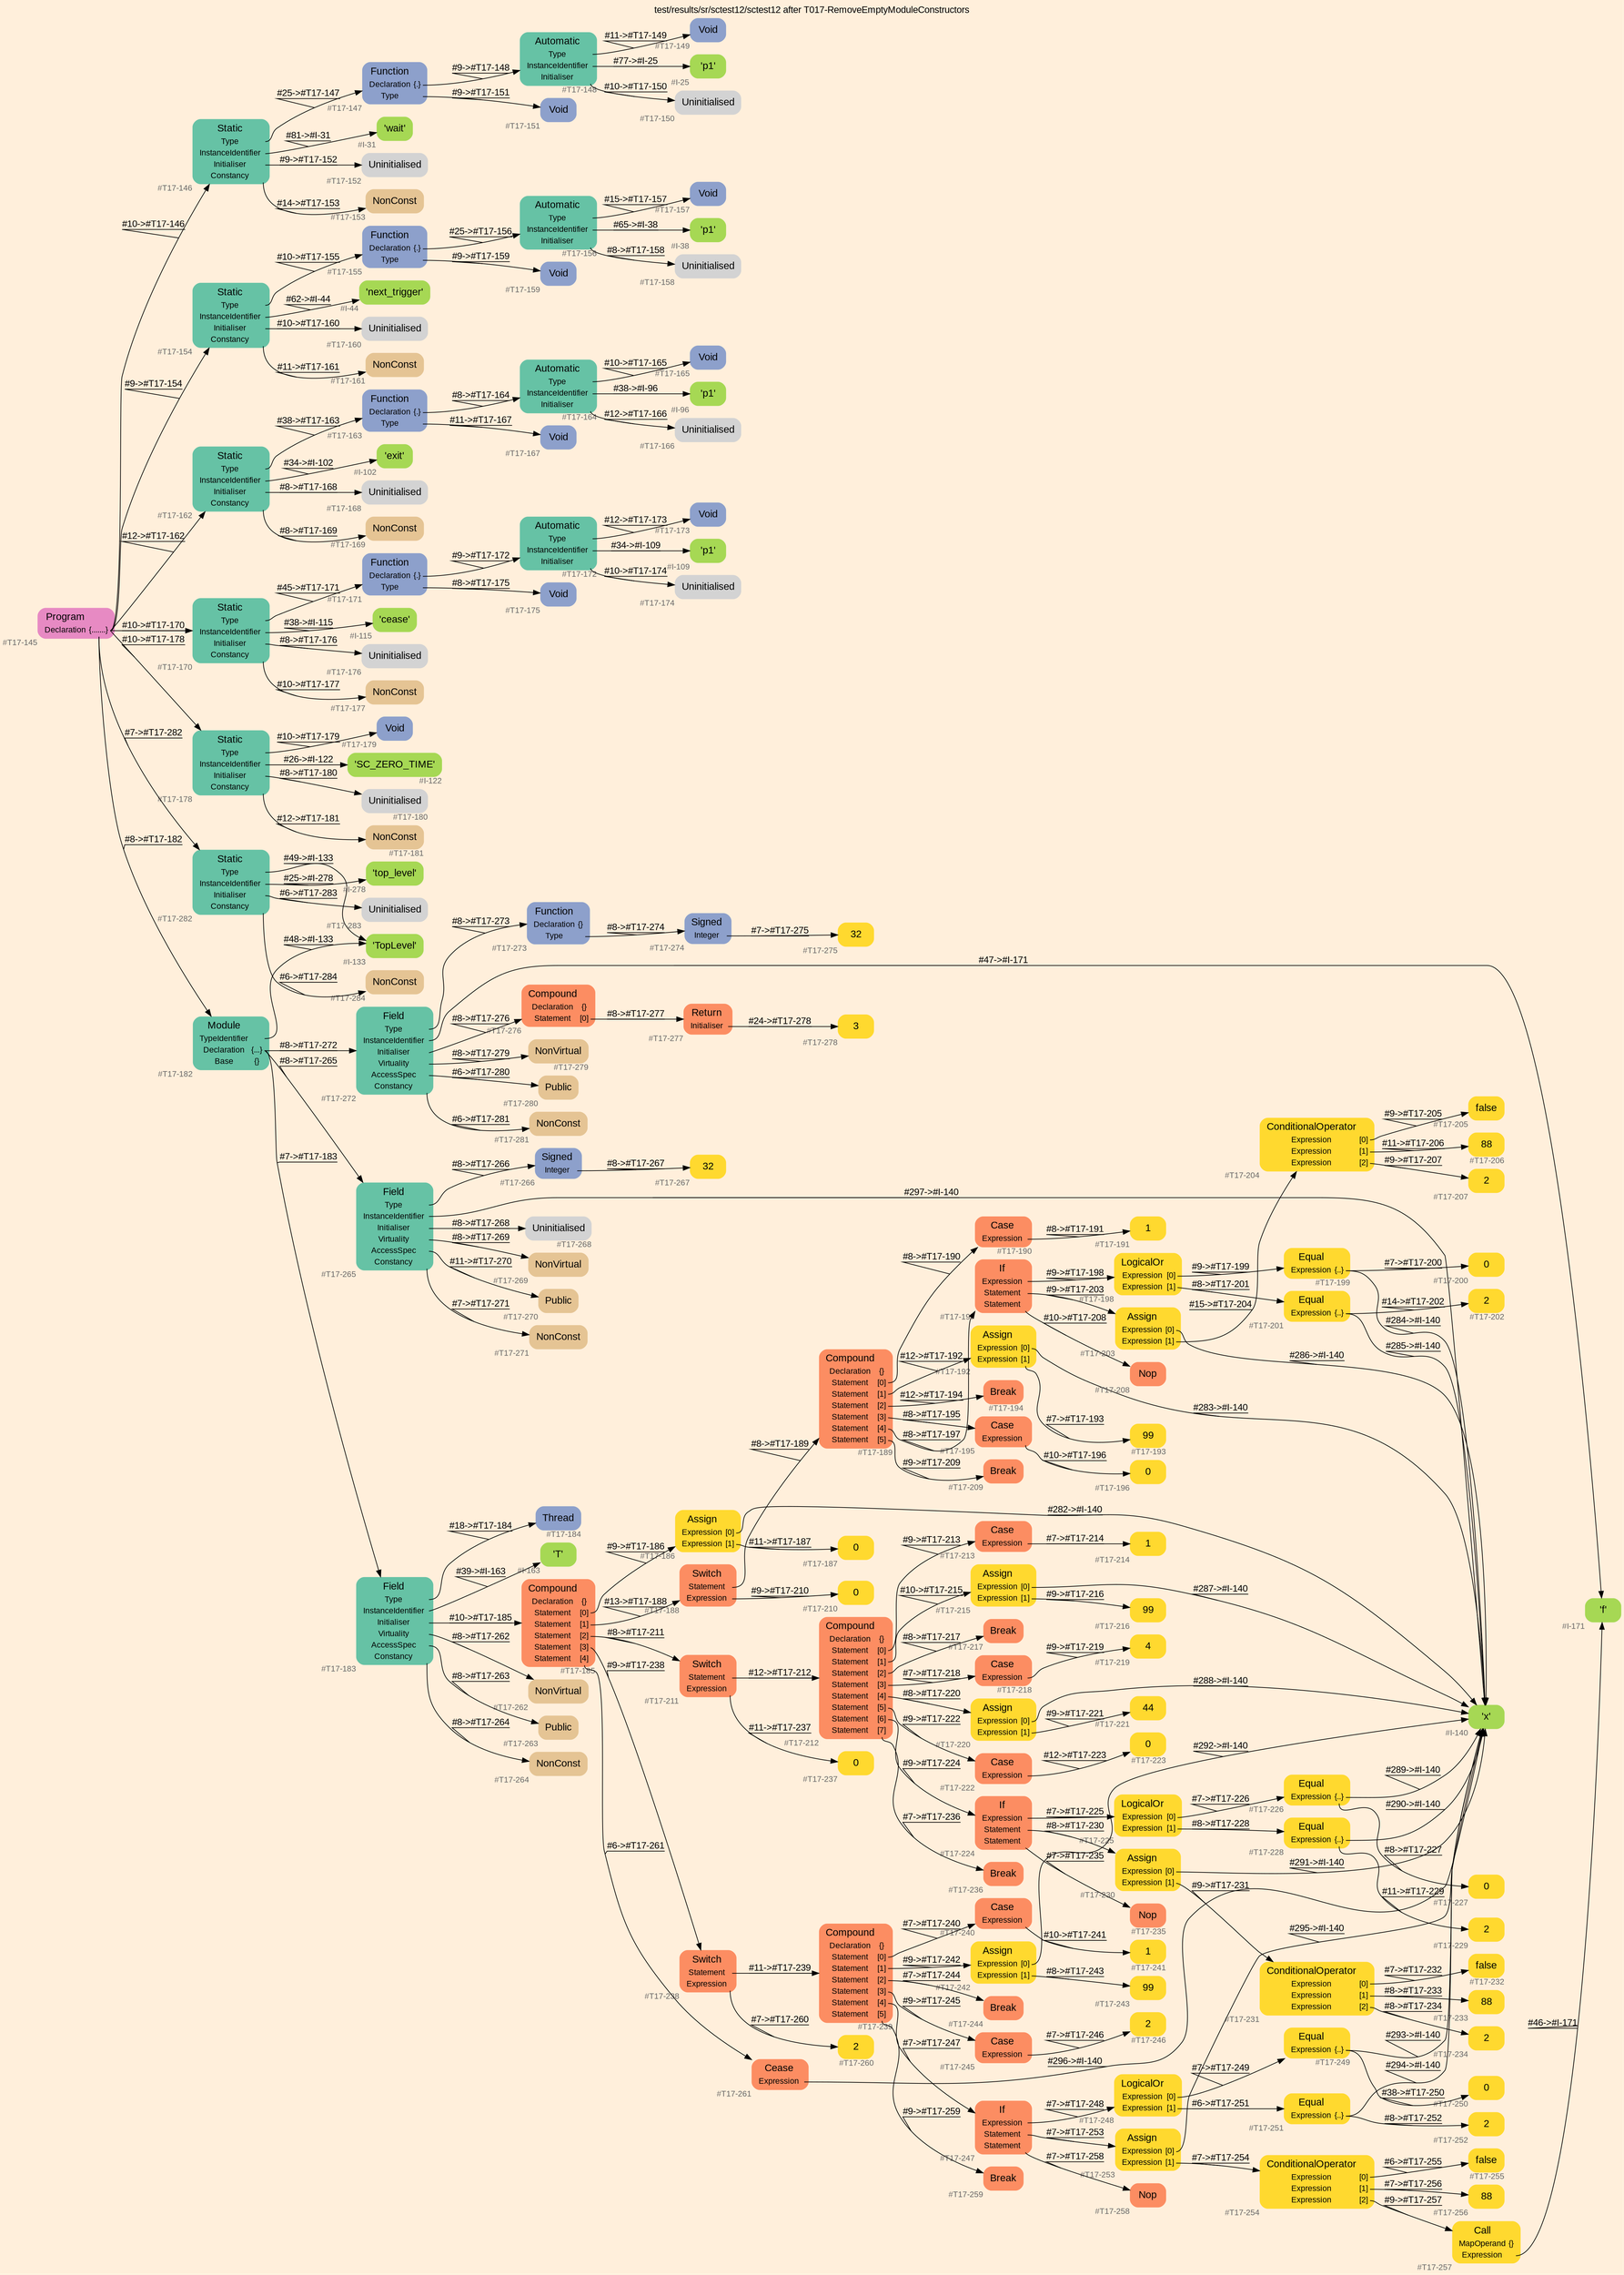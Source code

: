 digraph "test/results/sr/sctest12/sctest12 after T017-RemoveEmptyModuleConstructors" {
label = "test/results/sr/sctest12/sctest12 after T017-RemoveEmptyModuleConstructors"
labelloc = t
graph [
    rankdir = "LR"
    ranksep = 0.3
    bgcolor = antiquewhite1
    color = black
    fontcolor = black
    fontname = "Arial"
];
node [
    fontname = "Arial"
];
edge [
    fontname = "Arial"
];

// -------------------- node figure --------------------
// -------- block #T17-145 ----------
"#T17-145" [
    fillcolor = "/set28/4"
    xlabel = "#T17-145"
    fontsize = "12"
    fontcolor = grey40
    shape = "plaintext"
    label = <<TABLE BORDER="0" CELLBORDER="0" CELLSPACING="0">
     <TR><TD><FONT COLOR="black" POINT-SIZE="15">Program</FONT></TD></TR>
     <TR><TD><FONT COLOR="black" POINT-SIZE="12">Declaration</FONT></TD><TD PORT="port0"><FONT COLOR="black" POINT-SIZE="12">{.......}</FONT></TD></TR>
    </TABLE>>
    style = "rounded,filled"
];

// -------- block #T17-146 ----------
"#T17-146" [
    fillcolor = "/set28/1"
    xlabel = "#T17-146"
    fontsize = "12"
    fontcolor = grey40
    shape = "plaintext"
    label = <<TABLE BORDER="0" CELLBORDER="0" CELLSPACING="0">
     <TR><TD><FONT COLOR="black" POINT-SIZE="15">Static</FONT></TD></TR>
     <TR><TD><FONT COLOR="black" POINT-SIZE="12">Type</FONT></TD><TD PORT="port0"></TD></TR>
     <TR><TD><FONT COLOR="black" POINT-SIZE="12">InstanceIdentifier</FONT></TD><TD PORT="port1"></TD></TR>
     <TR><TD><FONT COLOR="black" POINT-SIZE="12">Initialiser</FONT></TD><TD PORT="port2"></TD></TR>
     <TR><TD><FONT COLOR="black" POINT-SIZE="12">Constancy</FONT></TD><TD PORT="port3"></TD></TR>
    </TABLE>>
    style = "rounded,filled"
];

// -------- block #T17-147 ----------
"#T17-147" [
    fillcolor = "/set28/3"
    xlabel = "#T17-147"
    fontsize = "12"
    fontcolor = grey40
    shape = "plaintext"
    label = <<TABLE BORDER="0" CELLBORDER="0" CELLSPACING="0">
     <TR><TD><FONT COLOR="black" POINT-SIZE="15">Function</FONT></TD></TR>
     <TR><TD><FONT COLOR="black" POINT-SIZE="12">Declaration</FONT></TD><TD PORT="port0"><FONT COLOR="black" POINT-SIZE="12">{.}</FONT></TD></TR>
     <TR><TD><FONT COLOR="black" POINT-SIZE="12">Type</FONT></TD><TD PORT="port1"></TD></TR>
    </TABLE>>
    style = "rounded,filled"
];

// -------- block #T17-148 ----------
"#T17-148" [
    fillcolor = "/set28/1"
    xlabel = "#T17-148"
    fontsize = "12"
    fontcolor = grey40
    shape = "plaintext"
    label = <<TABLE BORDER="0" CELLBORDER="0" CELLSPACING="0">
     <TR><TD><FONT COLOR="black" POINT-SIZE="15">Automatic</FONT></TD></TR>
     <TR><TD><FONT COLOR="black" POINT-SIZE="12">Type</FONT></TD><TD PORT="port0"></TD></TR>
     <TR><TD><FONT COLOR="black" POINT-SIZE="12">InstanceIdentifier</FONT></TD><TD PORT="port1"></TD></TR>
     <TR><TD><FONT COLOR="black" POINT-SIZE="12">Initialiser</FONT></TD><TD PORT="port2"></TD></TR>
    </TABLE>>
    style = "rounded,filled"
];

// -------- block #T17-149 ----------
"#T17-149" [
    fillcolor = "/set28/3"
    xlabel = "#T17-149"
    fontsize = "12"
    fontcolor = grey40
    shape = "plaintext"
    label = <<TABLE BORDER="0" CELLBORDER="0" CELLSPACING="0">
     <TR><TD><FONT COLOR="black" POINT-SIZE="15">Void</FONT></TD></TR>
    </TABLE>>
    style = "rounded,filled"
];

// -------- block #I-25 ----------
"#I-25" [
    fillcolor = "/set28/5"
    xlabel = "#I-25"
    fontsize = "12"
    fontcolor = grey40
    shape = "plaintext"
    label = <<TABLE BORDER="0" CELLBORDER="0" CELLSPACING="0">
     <TR><TD><FONT COLOR="black" POINT-SIZE="15">'p1'</FONT></TD></TR>
    </TABLE>>
    style = "rounded,filled"
];

// -------- block #T17-150 ----------
"#T17-150" [
    xlabel = "#T17-150"
    fontsize = "12"
    fontcolor = grey40
    shape = "plaintext"
    label = <<TABLE BORDER="0" CELLBORDER="0" CELLSPACING="0">
     <TR><TD><FONT COLOR="black" POINT-SIZE="15">Uninitialised</FONT></TD></TR>
    </TABLE>>
    style = "rounded,filled"
];

// -------- block #T17-151 ----------
"#T17-151" [
    fillcolor = "/set28/3"
    xlabel = "#T17-151"
    fontsize = "12"
    fontcolor = grey40
    shape = "plaintext"
    label = <<TABLE BORDER="0" CELLBORDER="0" CELLSPACING="0">
     <TR><TD><FONT COLOR="black" POINT-SIZE="15">Void</FONT></TD></TR>
    </TABLE>>
    style = "rounded,filled"
];

// -------- block #I-31 ----------
"#I-31" [
    fillcolor = "/set28/5"
    xlabel = "#I-31"
    fontsize = "12"
    fontcolor = grey40
    shape = "plaintext"
    label = <<TABLE BORDER="0" CELLBORDER="0" CELLSPACING="0">
     <TR><TD><FONT COLOR="black" POINT-SIZE="15">'wait'</FONT></TD></TR>
    </TABLE>>
    style = "rounded,filled"
];

// -------- block #T17-152 ----------
"#T17-152" [
    xlabel = "#T17-152"
    fontsize = "12"
    fontcolor = grey40
    shape = "plaintext"
    label = <<TABLE BORDER="0" CELLBORDER="0" CELLSPACING="0">
     <TR><TD><FONT COLOR="black" POINT-SIZE="15">Uninitialised</FONT></TD></TR>
    </TABLE>>
    style = "rounded,filled"
];

// -------- block #T17-153 ----------
"#T17-153" [
    fillcolor = "/set28/7"
    xlabel = "#T17-153"
    fontsize = "12"
    fontcolor = grey40
    shape = "plaintext"
    label = <<TABLE BORDER="0" CELLBORDER="0" CELLSPACING="0">
     <TR><TD><FONT COLOR="black" POINT-SIZE="15">NonConst</FONT></TD></TR>
    </TABLE>>
    style = "rounded,filled"
];

// -------- block #T17-154 ----------
"#T17-154" [
    fillcolor = "/set28/1"
    xlabel = "#T17-154"
    fontsize = "12"
    fontcolor = grey40
    shape = "plaintext"
    label = <<TABLE BORDER="0" CELLBORDER="0" CELLSPACING="0">
     <TR><TD><FONT COLOR="black" POINT-SIZE="15">Static</FONT></TD></TR>
     <TR><TD><FONT COLOR="black" POINT-SIZE="12">Type</FONT></TD><TD PORT="port0"></TD></TR>
     <TR><TD><FONT COLOR="black" POINT-SIZE="12">InstanceIdentifier</FONT></TD><TD PORT="port1"></TD></TR>
     <TR><TD><FONT COLOR="black" POINT-SIZE="12">Initialiser</FONT></TD><TD PORT="port2"></TD></TR>
     <TR><TD><FONT COLOR="black" POINT-SIZE="12">Constancy</FONT></TD><TD PORT="port3"></TD></TR>
    </TABLE>>
    style = "rounded,filled"
];

// -------- block #T17-155 ----------
"#T17-155" [
    fillcolor = "/set28/3"
    xlabel = "#T17-155"
    fontsize = "12"
    fontcolor = grey40
    shape = "plaintext"
    label = <<TABLE BORDER="0" CELLBORDER="0" CELLSPACING="0">
     <TR><TD><FONT COLOR="black" POINT-SIZE="15">Function</FONT></TD></TR>
     <TR><TD><FONT COLOR="black" POINT-SIZE="12">Declaration</FONT></TD><TD PORT="port0"><FONT COLOR="black" POINT-SIZE="12">{.}</FONT></TD></TR>
     <TR><TD><FONT COLOR="black" POINT-SIZE="12">Type</FONT></TD><TD PORT="port1"></TD></TR>
    </TABLE>>
    style = "rounded,filled"
];

// -------- block #T17-156 ----------
"#T17-156" [
    fillcolor = "/set28/1"
    xlabel = "#T17-156"
    fontsize = "12"
    fontcolor = grey40
    shape = "plaintext"
    label = <<TABLE BORDER="0" CELLBORDER="0" CELLSPACING="0">
     <TR><TD><FONT COLOR="black" POINT-SIZE="15">Automatic</FONT></TD></TR>
     <TR><TD><FONT COLOR="black" POINT-SIZE="12">Type</FONT></TD><TD PORT="port0"></TD></TR>
     <TR><TD><FONT COLOR="black" POINT-SIZE="12">InstanceIdentifier</FONT></TD><TD PORT="port1"></TD></TR>
     <TR><TD><FONT COLOR="black" POINT-SIZE="12">Initialiser</FONT></TD><TD PORT="port2"></TD></TR>
    </TABLE>>
    style = "rounded,filled"
];

// -------- block #T17-157 ----------
"#T17-157" [
    fillcolor = "/set28/3"
    xlabel = "#T17-157"
    fontsize = "12"
    fontcolor = grey40
    shape = "plaintext"
    label = <<TABLE BORDER="0" CELLBORDER="0" CELLSPACING="0">
     <TR><TD><FONT COLOR="black" POINT-SIZE="15">Void</FONT></TD></TR>
    </TABLE>>
    style = "rounded,filled"
];

// -------- block #I-38 ----------
"#I-38" [
    fillcolor = "/set28/5"
    xlabel = "#I-38"
    fontsize = "12"
    fontcolor = grey40
    shape = "plaintext"
    label = <<TABLE BORDER="0" CELLBORDER="0" CELLSPACING="0">
     <TR><TD><FONT COLOR="black" POINT-SIZE="15">'p1'</FONT></TD></TR>
    </TABLE>>
    style = "rounded,filled"
];

// -------- block #T17-158 ----------
"#T17-158" [
    xlabel = "#T17-158"
    fontsize = "12"
    fontcolor = grey40
    shape = "plaintext"
    label = <<TABLE BORDER="0" CELLBORDER="0" CELLSPACING="0">
     <TR><TD><FONT COLOR="black" POINT-SIZE="15">Uninitialised</FONT></TD></TR>
    </TABLE>>
    style = "rounded,filled"
];

// -------- block #T17-159 ----------
"#T17-159" [
    fillcolor = "/set28/3"
    xlabel = "#T17-159"
    fontsize = "12"
    fontcolor = grey40
    shape = "plaintext"
    label = <<TABLE BORDER="0" CELLBORDER="0" CELLSPACING="0">
     <TR><TD><FONT COLOR="black" POINT-SIZE="15">Void</FONT></TD></TR>
    </TABLE>>
    style = "rounded,filled"
];

// -------- block #I-44 ----------
"#I-44" [
    fillcolor = "/set28/5"
    xlabel = "#I-44"
    fontsize = "12"
    fontcolor = grey40
    shape = "plaintext"
    label = <<TABLE BORDER="0" CELLBORDER="0" CELLSPACING="0">
     <TR><TD><FONT COLOR="black" POINT-SIZE="15">'next_trigger'</FONT></TD></TR>
    </TABLE>>
    style = "rounded,filled"
];

// -------- block #T17-160 ----------
"#T17-160" [
    xlabel = "#T17-160"
    fontsize = "12"
    fontcolor = grey40
    shape = "plaintext"
    label = <<TABLE BORDER="0" CELLBORDER="0" CELLSPACING="0">
     <TR><TD><FONT COLOR="black" POINT-SIZE="15">Uninitialised</FONT></TD></TR>
    </TABLE>>
    style = "rounded,filled"
];

// -------- block #T17-161 ----------
"#T17-161" [
    fillcolor = "/set28/7"
    xlabel = "#T17-161"
    fontsize = "12"
    fontcolor = grey40
    shape = "plaintext"
    label = <<TABLE BORDER="0" CELLBORDER="0" CELLSPACING="0">
     <TR><TD><FONT COLOR="black" POINT-SIZE="15">NonConst</FONT></TD></TR>
    </TABLE>>
    style = "rounded,filled"
];

// -------- block #T17-162 ----------
"#T17-162" [
    fillcolor = "/set28/1"
    xlabel = "#T17-162"
    fontsize = "12"
    fontcolor = grey40
    shape = "plaintext"
    label = <<TABLE BORDER="0" CELLBORDER="0" CELLSPACING="0">
     <TR><TD><FONT COLOR="black" POINT-SIZE="15">Static</FONT></TD></TR>
     <TR><TD><FONT COLOR="black" POINT-SIZE="12">Type</FONT></TD><TD PORT="port0"></TD></TR>
     <TR><TD><FONT COLOR="black" POINT-SIZE="12">InstanceIdentifier</FONT></TD><TD PORT="port1"></TD></TR>
     <TR><TD><FONT COLOR="black" POINT-SIZE="12">Initialiser</FONT></TD><TD PORT="port2"></TD></TR>
     <TR><TD><FONT COLOR="black" POINT-SIZE="12">Constancy</FONT></TD><TD PORT="port3"></TD></TR>
    </TABLE>>
    style = "rounded,filled"
];

// -------- block #T17-163 ----------
"#T17-163" [
    fillcolor = "/set28/3"
    xlabel = "#T17-163"
    fontsize = "12"
    fontcolor = grey40
    shape = "plaintext"
    label = <<TABLE BORDER="0" CELLBORDER="0" CELLSPACING="0">
     <TR><TD><FONT COLOR="black" POINT-SIZE="15">Function</FONT></TD></TR>
     <TR><TD><FONT COLOR="black" POINT-SIZE="12">Declaration</FONT></TD><TD PORT="port0"><FONT COLOR="black" POINT-SIZE="12">{.}</FONT></TD></TR>
     <TR><TD><FONT COLOR="black" POINT-SIZE="12">Type</FONT></TD><TD PORT="port1"></TD></TR>
    </TABLE>>
    style = "rounded,filled"
];

// -------- block #T17-164 ----------
"#T17-164" [
    fillcolor = "/set28/1"
    xlabel = "#T17-164"
    fontsize = "12"
    fontcolor = grey40
    shape = "plaintext"
    label = <<TABLE BORDER="0" CELLBORDER="0" CELLSPACING="0">
     <TR><TD><FONT COLOR="black" POINT-SIZE="15">Automatic</FONT></TD></TR>
     <TR><TD><FONT COLOR="black" POINT-SIZE="12">Type</FONT></TD><TD PORT="port0"></TD></TR>
     <TR><TD><FONT COLOR="black" POINT-SIZE="12">InstanceIdentifier</FONT></TD><TD PORT="port1"></TD></TR>
     <TR><TD><FONT COLOR="black" POINT-SIZE="12">Initialiser</FONT></TD><TD PORT="port2"></TD></TR>
    </TABLE>>
    style = "rounded,filled"
];

// -------- block #T17-165 ----------
"#T17-165" [
    fillcolor = "/set28/3"
    xlabel = "#T17-165"
    fontsize = "12"
    fontcolor = grey40
    shape = "plaintext"
    label = <<TABLE BORDER="0" CELLBORDER="0" CELLSPACING="0">
     <TR><TD><FONT COLOR="black" POINT-SIZE="15">Void</FONT></TD></TR>
    </TABLE>>
    style = "rounded,filled"
];

// -------- block #I-96 ----------
"#I-96" [
    fillcolor = "/set28/5"
    xlabel = "#I-96"
    fontsize = "12"
    fontcolor = grey40
    shape = "plaintext"
    label = <<TABLE BORDER="0" CELLBORDER="0" CELLSPACING="0">
     <TR><TD><FONT COLOR="black" POINT-SIZE="15">'p1'</FONT></TD></TR>
    </TABLE>>
    style = "rounded,filled"
];

// -------- block #T17-166 ----------
"#T17-166" [
    xlabel = "#T17-166"
    fontsize = "12"
    fontcolor = grey40
    shape = "plaintext"
    label = <<TABLE BORDER="0" CELLBORDER="0" CELLSPACING="0">
     <TR><TD><FONT COLOR="black" POINT-SIZE="15">Uninitialised</FONT></TD></TR>
    </TABLE>>
    style = "rounded,filled"
];

// -------- block #T17-167 ----------
"#T17-167" [
    fillcolor = "/set28/3"
    xlabel = "#T17-167"
    fontsize = "12"
    fontcolor = grey40
    shape = "plaintext"
    label = <<TABLE BORDER="0" CELLBORDER="0" CELLSPACING="0">
     <TR><TD><FONT COLOR="black" POINT-SIZE="15">Void</FONT></TD></TR>
    </TABLE>>
    style = "rounded,filled"
];

// -------- block #I-102 ----------
"#I-102" [
    fillcolor = "/set28/5"
    xlabel = "#I-102"
    fontsize = "12"
    fontcolor = grey40
    shape = "plaintext"
    label = <<TABLE BORDER="0" CELLBORDER="0" CELLSPACING="0">
     <TR><TD><FONT COLOR="black" POINT-SIZE="15">'exit'</FONT></TD></TR>
    </TABLE>>
    style = "rounded,filled"
];

// -------- block #T17-168 ----------
"#T17-168" [
    xlabel = "#T17-168"
    fontsize = "12"
    fontcolor = grey40
    shape = "plaintext"
    label = <<TABLE BORDER="0" CELLBORDER="0" CELLSPACING="0">
     <TR><TD><FONT COLOR="black" POINT-SIZE="15">Uninitialised</FONT></TD></TR>
    </TABLE>>
    style = "rounded,filled"
];

// -------- block #T17-169 ----------
"#T17-169" [
    fillcolor = "/set28/7"
    xlabel = "#T17-169"
    fontsize = "12"
    fontcolor = grey40
    shape = "plaintext"
    label = <<TABLE BORDER="0" CELLBORDER="0" CELLSPACING="0">
     <TR><TD><FONT COLOR="black" POINT-SIZE="15">NonConst</FONT></TD></TR>
    </TABLE>>
    style = "rounded,filled"
];

// -------- block #T17-170 ----------
"#T17-170" [
    fillcolor = "/set28/1"
    xlabel = "#T17-170"
    fontsize = "12"
    fontcolor = grey40
    shape = "plaintext"
    label = <<TABLE BORDER="0" CELLBORDER="0" CELLSPACING="0">
     <TR><TD><FONT COLOR="black" POINT-SIZE="15">Static</FONT></TD></TR>
     <TR><TD><FONT COLOR="black" POINT-SIZE="12">Type</FONT></TD><TD PORT="port0"></TD></TR>
     <TR><TD><FONT COLOR="black" POINT-SIZE="12">InstanceIdentifier</FONT></TD><TD PORT="port1"></TD></TR>
     <TR><TD><FONT COLOR="black" POINT-SIZE="12">Initialiser</FONT></TD><TD PORT="port2"></TD></TR>
     <TR><TD><FONT COLOR="black" POINT-SIZE="12">Constancy</FONT></TD><TD PORT="port3"></TD></TR>
    </TABLE>>
    style = "rounded,filled"
];

// -------- block #T17-171 ----------
"#T17-171" [
    fillcolor = "/set28/3"
    xlabel = "#T17-171"
    fontsize = "12"
    fontcolor = grey40
    shape = "plaintext"
    label = <<TABLE BORDER="0" CELLBORDER="0" CELLSPACING="0">
     <TR><TD><FONT COLOR="black" POINT-SIZE="15">Function</FONT></TD></TR>
     <TR><TD><FONT COLOR="black" POINT-SIZE="12">Declaration</FONT></TD><TD PORT="port0"><FONT COLOR="black" POINT-SIZE="12">{.}</FONT></TD></TR>
     <TR><TD><FONT COLOR="black" POINT-SIZE="12">Type</FONT></TD><TD PORT="port1"></TD></TR>
    </TABLE>>
    style = "rounded,filled"
];

// -------- block #T17-172 ----------
"#T17-172" [
    fillcolor = "/set28/1"
    xlabel = "#T17-172"
    fontsize = "12"
    fontcolor = grey40
    shape = "plaintext"
    label = <<TABLE BORDER="0" CELLBORDER="0" CELLSPACING="0">
     <TR><TD><FONT COLOR="black" POINT-SIZE="15">Automatic</FONT></TD></TR>
     <TR><TD><FONT COLOR="black" POINT-SIZE="12">Type</FONT></TD><TD PORT="port0"></TD></TR>
     <TR><TD><FONT COLOR="black" POINT-SIZE="12">InstanceIdentifier</FONT></TD><TD PORT="port1"></TD></TR>
     <TR><TD><FONT COLOR="black" POINT-SIZE="12">Initialiser</FONT></TD><TD PORT="port2"></TD></TR>
    </TABLE>>
    style = "rounded,filled"
];

// -------- block #T17-173 ----------
"#T17-173" [
    fillcolor = "/set28/3"
    xlabel = "#T17-173"
    fontsize = "12"
    fontcolor = grey40
    shape = "plaintext"
    label = <<TABLE BORDER="0" CELLBORDER="0" CELLSPACING="0">
     <TR><TD><FONT COLOR="black" POINT-SIZE="15">Void</FONT></TD></TR>
    </TABLE>>
    style = "rounded,filled"
];

// -------- block #I-109 ----------
"#I-109" [
    fillcolor = "/set28/5"
    xlabel = "#I-109"
    fontsize = "12"
    fontcolor = grey40
    shape = "plaintext"
    label = <<TABLE BORDER="0" CELLBORDER="0" CELLSPACING="0">
     <TR><TD><FONT COLOR="black" POINT-SIZE="15">'p1'</FONT></TD></TR>
    </TABLE>>
    style = "rounded,filled"
];

// -------- block #T17-174 ----------
"#T17-174" [
    xlabel = "#T17-174"
    fontsize = "12"
    fontcolor = grey40
    shape = "plaintext"
    label = <<TABLE BORDER="0" CELLBORDER="0" CELLSPACING="0">
     <TR><TD><FONT COLOR="black" POINT-SIZE="15">Uninitialised</FONT></TD></TR>
    </TABLE>>
    style = "rounded,filled"
];

// -------- block #T17-175 ----------
"#T17-175" [
    fillcolor = "/set28/3"
    xlabel = "#T17-175"
    fontsize = "12"
    fontcolor = grey40
    shape = "plaintext"
    label = <<TABLE BORDER="0" CELLBORDER="0" CELLSPACING="0">
     <TR><TD><FONT COLOR="black" POINT-SIZE="15">Void</FONT></TD></TR>
    </TABLE>>
    style = "rounded,filled"
];

// -------- block #I-115 ----------
"#I-115" [
    fillcolor = "/set28/5"
    xlabel = "#I-115"
    fontsize = "12"
    fontcolor = grey40
    shape = "plaintext"
    label = <<TABLE BORDER="0" CELLBORDER="0" CELLSPACING="0">
     <TR><TD><FONT COLOR="black" POINT-SIZE="15">'cease'</FONT></TD></TR>
    </TABLE>>
    style = "rounded,filled"
];

// -------- block #T17-176 ----------
"#T17-176" [
    xlabel = "#T17-176"
    fontsize = "12"
    fontcolor = grey40
    shape = "plaintext"
    label = <<TABLE BORDER="0" CELLBORDER="0" CELLSPACING="0">
     <TR><TD><FONT COLOR="black" POINT-SIZE="15">Uninitialised</FONT></TD></TR>
    </TABLE>>
    style = "rounded,filled"
];

// -------- block #T17-177 ----------
"#T17-177" [
    fillcolor = "/set28/7"
    xlabel = "#T17-177"
    fontsize = "12"
    fontcolor = grey40
    shape = "plaintext"
    label = <<TABLE BORDER="0" CELLBORDER="0" CELLSPACING="0">
     <TR><TD><FONT COLOR="black" POINT-SIZE="15">NonConst</FONT></TD></TR>
    </TABLE>>
    style = "rounded,filled"
];

// -------- block #T17-178 ----------
"#T17-178" [
    fillcolor = "/set28/1"
    xlabel = "#T17-178"
    fontsize = "12"
    fontcolor = grey40
    shape = "plaintext"
    label = <<TABLE BORDER="0" CELLBORDER="0" CELLSPACING="0">
     <TR><TD><FONT COLOR="black" POINT-SIZE="15">Static</FONT></TD></TR>
     <TR><TD><FONT COLOR="black" POINT-SIZE="12">Type</FONT></TD><TD PORT="port0"></TD></TR>
     <TR><TD><FONT COLOR="black" POINT-SIZE="12">InstanceIdentifier</FONT></TD><TD PORT="port1"></TD></TR>
     <TR><TD><FONT COLOR="black" POINT-SIZE="12">Initialiser</FONT></TD><TD PORT="port2"></TD></TR>
     <TR><TD><FONT COLOR="black" POINT-SIZE="12">Constancy</FONT></TD><TD PORT="port3"></TD></TR>
    </TABLE>>
    style = "rounded,filled"
];

// -------- block #T17-179 ----------
"#T17-179" [
    fillcolor = "/set28/3"
    xlabel = "#T17-179"
    fontsize = "12"
    fontcolor = grey40
    shape = "plaintext"
    label = <<TABLE BORDER="0" CELLBORDER="0" CELLSPACING="0">
     <TR><TD><FONT COLOR="black" POINT-SIZE="15">Void</FONT></TD></TR>
    </TABLE>>
    style = "rounded,filled"
];

// -------- block #I-122 ----------
"#I-122" [
    fillcolor = "/set28/5"
    xlabel = "#I-122"
    fontsize = "12"
    fontcolor = grey40
    shape = "plaintext"
    label = <<TABLE BORDER="0" CELLBORDER="0" CELLSPACING="0">
     <TR><TD><FONT COLOR="black" POINT-SIZE="15">'SC_ZERO_TIME'</FONT></TD></TR>
    </TABLE>>
    style = "rounded,filled"
];

// -------- block #T17-180 ----------
"#T17-180" [
    xlabel = "#T17-180"
    fontsize = "12"
    fontcolor = grey40
    shape = "plaintext"
    label = <<TABLE BORDER="0" CELLBORDER="0" CELLSPACING="0">
     <TR><TD><FONT COLOR="black" POINT-SIZE="15">Uninitialised</FONT></TD></TR>
    </TABLE>>
    style = "rounded,filled"
];

// -------- block #T17-181 ----------
"#T17-181" [
    fillcolor = "/set28/7"
    xlabel = "#T17-181"
    fontsize = "12"
    fontcolor = grey40
    shape = "plaintext"
    label = <<TABLE BORDER="0" CELLBORDER="0" CELLSPACING="0">
     <TR><TD><FONT COLOR="black" POINT-SIZE="15">NonConst</FONT></TD></TR>
    </TABLE>>
    style = "rounded,filled"
];

// -------- block #T17-182 ----------
"#T17-182" [
    fillcolor = "/set28/1"
    xlabel = "#T17-182"
    fontsize = "12"
    fontcolor = grey40
    shape = "plaintext"
    label = <<TABLE BORDER="0" CELLBORDER="0" CELLSPACING="0">
     <TR><TD><FONT COLOR="black" POINT-SIZE="15">Module</FONT></TD></TR>
     <TR><TD><FONT COLOR="black" POINT-SIZE="12">TypeIdentifier</FONT></TD><TD PORT="port0"></TD></TR>
     <TR><TD><FONT COLOR="black" POINT-SIZE="12">Declaration</FONT></TD><TD PORT="port1"><FONT COLOR="black" POINT-SIZE="12">{...}</FONT></TD></TR>
     <TR><TD><FONT COLOR="black" POINT-SIZE="12">Base</FONT></TD><TD PORT="port2"><FONT COLOR="black" POINT-SIZE="12">{}</FONT></TD></TR>
    </TABLE>>
    style = "rounded,filled"
];

// -------- block #I-133 ----------
"#I-133" [
    fillcolor = "/set28/5"
    xlabel = "#I-133"
    fontsize = "12"
    fontcolor = grey40
    shape = "plaintext"
    label = <<TABLE BORDER="0" CELLBORDER="0" CELLSPACING="0">
     <TR><TD><FONT COLOR="black" POINT-SIZE="15">'TopLevel'</FONT></TD></TR>
    </TABLE>>
    style = "rounded,filled"
];

// -------- block #T17-183 ----------
"#T17-183" [
    fillcolor = "/set28/1"
    xlabel = "#T17-183"
    fontsize = "12"
    fontcolor = grey40
    shape = "plaintext"
    label = <<TABLE BORDER="0" CELLBORDER="0" CELLSPACING="0">
     <TR><TD><FONT COLOR="black" POINT-SIZE="15">Field</FONT></TD></TR>
     <TR><TD><FONT COLOR="black" POINT-SIZE="12">Type</FONT></TD><TD PORT="port0"></TD></TR>
     <TR><TD><FONT COLOR="black" POINT-SIZE="12">InstanceIdentifier</FONT></TD><TD PORT="port1"></TD></TR>
     <TR><TD><FONT COLOR="black" POINT-SIZE="12">Initialiser</FONT></TD><TD PORT="port2"></TD></TR>
     <TR><TD><FONT COLOR="black" POINT-SIZE="12">Virtuality</FONT></TD><TD PORT="port3"></TD></TR>
     <TR><TD><FONT COLOR="black" POINT-SIZE="12">AccessSpec</FONT></TD><TD PORT="port4"></TD></TR>
     <TR><TD><FONT COLOR="black" POINT-SIZE="12">Constancy</FONT></TD><TD PORT="port5"></TD></TR>
    </TABLE>>
    style = "rounded,filled"
];

// -------- block #T17-184 ----------
"#T17-184" [
    fillcolor = "/set28/3"
    xlabel = "#T17-184"
    fontsize = "12"
    fontcolor = grey40
    shape = "plaintext"
    label = <<TABLE BORDER="0" CELLBORDER="0" CELLSPACING="0">
     <TR><TD><FONT COLOR="black" POINT-SIZE="15">Thread</FONT></TD></TR>
    </TABLE>>
    style = "rounded,filled"
];

// -------- block #I-163 ----------
"#I-163" [
    fillcolor = "/set28/5"
    xlabel = "#I-163"
    fontsize = "12"
    fontcolor = grey40
    shape = "plaintext"
    label = <<TABLE BORDER="0" CELLBORDER="0" CELLSPACING="0">
     <TR><TD><FONT COLOR="black" POINT-SIZE="15">'T'</FONT></TD></TR>
    </TABLE>>
    style = "rounded,filled"
];

// -------- block #T17-185 ----------
"#T17-185" [
    fillcolor = "/set28/2"
    xlabel = "#T17-185"
    fontsize = "12"
    fontcolor = grey40
    shape = "plaintext"
    label = <<TABLE BORDER="0" CELLBORDER="0" CELLSPACING="0">
     <TR><TD><FONT COLOR="black" POINT-SIZE="15">Compound</FONT></TD></TR>
     <TR><TD><FONT COLOR="black" POINT-SIZE="12">Declaration</FONT></TD><TD PORT="port0"><FONT COLOR="black" POINT-SIZE="12">{}</FONT></TD></TR>
     <TR><TD><FONT COLOR="black" POINT-SIZE="12">Statement</FONT></TD><TD PORT="port1"><FONT COLOR="black" POINT-SIZE="12">[0]</FONT></TD></TR>
     <TR><TD><FONT COLOR="black" POINT-SIZE="12">Statement</FONT></TD><TD PORT="port2"><FONT COLOR="black" POINT-SIZE="12">[1]</FONT></TD></TR>
     <TR><TD><FONT COLOR="black" POINT-SIZE="12">Statement</FONT></TD><TD PORT="port3"><FONT COLOR="black" POINT-SIZE="12">[2]</FONT></TD></TR>
     <TR><TD><FONT COLOR="black" POINT-SIZE="12">Statement</FONT></TD><TD PORT="port4"><FONT COLOR="black" POINT-SIZE="12">[3]</FONT></TD></TR>
     <TR><TD><FONT COLOR="black" POINT-SIZE="12">Statement</FONT></TD><TD PORT="port5"><FONT COLOR="black" POINT-SIZE="12">[4]</FONT></TD></TR>
    </TABLE>>
    style = "rounded,filled"
];

// -------- block #T17-186 ----------
"#T17-186" [
    fillcolor = "/set28/6"
    xlabel = "#T17-186"
    fontsize = "12"
    fontcolor = grey40
    shape = "plaintext"
    label = <<TABLE BORDER="0" CELLBORDER="0" CELLSPACING="0">
     <TR><TD><FONT COLOR="black" POINT-SIZE="15">Assign</FONT></TD></TR>
     <TR><TD><FONT COLOR="black" POINT-SIZE="12">Expression</FONT></TD><TD PORT="port0"><FONT COLOR="black" POINT-SIZE="12">[0]</FONT></TD></TR>
     <TR><TD><FONT COLOR="black" POINT-SIZE="12">Expression</FONT></TD><TD PORT="port1"><FONT COLOR="black" POINT-SIZE="12">[1]</FONT></TD></TR>
    </TABLE>>
    style = "rounded,filled"
];

// -------- block #I-140 ----------
"#I-140" [
    fillcolor = "/set28/5"
    xlabel = "#I-140"
    fontsize = "12"
    fontcolor = grey40
    shape = "plaintext"
    label = <<TABLE BORDER="0" CELLBORDER="0" CELLSPACING="0">
     <TR><TD><FONT COLOR="black" POINT-SIZE="15">'x'</FONT></TD></TR>
    </TABLE>>
    style = "rounded,filled"
];

// -------- block #T17-187 ----------
"#T17-187" [
    fillcolor = "/set28/6"
    xlabel = "#T17-187"
    fontsize = "12"
    fontcolor = grey40
    shape = "plaintext"
    label = <<TABLE BORDER="0" CELLBORDER="0" CELLSPACING="0">
     <TR><TD><FONT COLOR="black" POINT-SIZE="15">0</FONT></TD></TR>
    </TABLE>>
    style = "rounded,filled"
];

// -------- block #T17-188 ----------
"#T17-188" [
    fillcolor = "/set28/2"
    xlabel = "#T17-188"
    fontsize = "12"
    fontcolor = grey40
    shape = "plaintext"
    label = <<TABLE BORDER="0" CELLBORDER="0" CELLSPACING="0">
     <TR><TD><FONT COLOR="black" POINT-SIZE="15">Switch</FONT></TD></TR>
     <TR><TD><FONT COLOR="black" POINT-SIZE="12">Statement</FONT></TD><TD PORT="port0"></TD></TR>
     <TR><TD><FONT COLOR="black" POINT-SIZE="12">Expression</FONT></TD><TD PORT="port1"></TD></TR>
    </TABLE>>
    style = "rounded,filled"
];

// -------- block #T17-189 ----------
"#T17-189" [
    fillcolor = "/set28/2"
    xlabel = "#T17-189"
    fontsize = "12"
    fontcolor = grey40
    shape = "plaintext"
    label = <<TABLE BORDER="0" CELLBORDER="0" CELLSPACING="0">
     <TR><TD><FONT COLOR="black" POINT-SIZE="15">Compound</FONT></TD></TR>
     <TR><TD><FONT COLOR="black" POINT-SIZE="12">Declaration</FONT></TD><TD PORT="port0"><FONT COLOR="black" POINT-SIZE="12">{}</FONT></TD></TR>
     <TR><TD><FONT COLOR="black" POINT-SIZE="12">Statement</FONT></TD><TD PORT="port1"><FONT COLOR="black" POINT-SIZE="12">[0]</FONT></TD></TR>
     <TR><TD><FONT COLOR="black" POINT-SIZE="12">Statement</FONT></TD><TD PORT="port2"><FONT COLOR="black" POINT-SIZE="12">[1]</FONT></TD></TR>
     <TR><TD><FONT COLOR="black" POINT-SIZE="12">Statement</FONT></TD><TD PORT="port3"><FONT COLOR="black" POINT-SIZE="12">[2]</FONT></TD></TR>
     <TR><TD><FONT COLOR="black" POINT-SIZE="12">Statement</FONT></TD><TD PORT="port4"><FONT COLOR="black" POINT-SIZE="12">[3]</FONT></TD></TR>
     <TR><TD><FONT COLOR="black" POINT-SIZE="12">Statement</FONT></TD><TD PORT="port5"><FONT COLOR="black" POINT-SIZE="12">[4]</FONT></TD></TR>
     <TR><TD><FONT COLOR="black" POINT-SIZE="12">Statement</FONT></TD><TD PORT="port6"><FONT COLOR="black" POINT-SIZE="12">[5]</FONT></TD></TR>
    </TABLE>>
    style = "rounded,filled"
];

// -------- block #T17-190 ----------
"#T17-190" [
    fillcolor = "/set28/2"
    xlabel = "#T17-190"
    fontsize = "12"
    fontcolor = grey40
    shape = "plaintext"
    label = <<TABLE BORDER="0" CELLBORDER="0" CELLSPACING="0">
     <TR><TD><FONT COLOR="black" POINT-SIZE="15">Case</FONT></TD></TR>
     <TR><TD><FONT COLOR="black" POINT-SIZE="12">Expression</FONT></TD><TD PORT="port0"></TD></TR>
    </TABLE>>
    style = "rounded,filled"
];

// -------- block #T17-191 ----------
"#T17-191" [
    fillcolor = "/set28/6"
    xlabel = "#T17-191"
    fontsize = "12"
    fontcolor = grey40
    shape = "plaintext"
    label = <<TABLE BORDER="0" CELLBORDER="0" CELLSPACING="0">
     <TR><TD><FONT COLOR="black" POINT-SIZE="15">1</FONT></TD></TR>
    </TABLE>>
    style = "rounded,filled"
];

// -------- block #T17-192 ----------
"#T17-192" [
    fillcolor = "/set28/6"
    xlabel = "#T17-192"
    fontsize = "12"
    fontcolor = grey40
    shape = "plaintext"
    label = <<TABLE BORDER="0" CELLBORDER="0" CELLSPACING="0">
     <TR><TD><FONT COLOR="black" POINT-SIZE="15">Assign</FONT></TD></TR>
     <TR><TD><FONT COLOR="black" POINT-SIZE="12">Expression</FONT></TD><TD PORT="port0"><FONT COLOR="black" POINT-SIZE="12">[0]</FONT></TD></TR>
     <TR><TD><FONT COLOR="black" POINT-SIZE="12">Expression</FONT></TD><TD PORT="port1"><FONT COLOR="black" POINT-SIZE="12">[1]</FONT></TD></TR>
    </TABLE>>
    style = "rounded,filled"
];

// -------- block #T17-193 ----------
"#T17-193" [
    fillcolor = "/set28/6"
    xlabel = "#T17-193"
    fontsize = "12"
    fontcolor = grey40
    shape = "plaintext"
    label = <<TABLE BORDER="0" CELLBORDER="0" CELLSPACING="0">
     <TR><TD><FONT COLOR="black" POINT-SIZE="15">99</FONT></TD></TR>
    </TABLE>>
    style = "rounded,filled"
];

// -------- block #T17-194 ----------
"#T17-194" [
    fillcolor = "/set28/2"
    xlabel = "#T17-194"
    fontsize = "12"
    fontcolor = grey40
    shape = "plaintext"
    label = <<TABLE BORDER="0" CELLBORDER="0" CELLSPACING="0">
     <TR><TD><FONT COLOR="black" POINT-SIZE="15">Break</FONT></TD></TR>
    </TABLE>>
    style = "rounded,filled"
];

// -------- block #T17-195 ----------
"#T17-195" [
    fillcolor = "/set28/2"
    xlabel = "#T17-195"
    fontsize = "12"
    fontcolor = grey40
    shape = "plaintext"
    label = <<TABLE BORDER="0" CELLBORDER="0" CELLSPACING="0">
     <TR><TD><FONT COLOR="black" POINT-SIZE="15">Case</FONT></TD></TR>
     <TR><TD><FONT COLOR="black" POINT-SIZE="12">Expression</FONT></TD><TD PORT="port0"></TD></TR>
    </TABLE>>
    style = "rounded,filled"
];

// -------- block #T17-196 ----------
"#T17-196" [
    fillcolor = "/set28/6"
    xlabel = "#T17-196"
    fontsize = "12"
    fontcolor = grey40
    shape = "plaintext"
    label = <<TABLE BORDER="0" CELLBORDER="0" CELLSPACING="0">
     <TR><TD><FONT COLOR="black" POINT-SIZE="15">0</FONT></TD></TR>
    </TABLE>>
    style = "rounded,filled"
];

// -------- block #T17-197 ----------
"#T17-197" [
    fillcolor = "/set28/2"
    xlabel = "#T17-197"
    fontsize = "12"
    fontcolor = grey40
    shape = "plaintext"
    label = <<TABLE BORDER="0" CELLBORDER="0" CELLSPACING="0">
     <TR><TD><FONT COLOR="black" POINT-SIZE="15">If</FONT></TD></TR>
     <TR><TD><FONT COLOR="black" POINT-SIZE="12">Expression</FONT></TD><TD PORT="port0"></TD></TR>
     <TR><TD><FONT COLOR="black" POINT-SIZE="12">Statement</FONT></TD><TD PORT="port1"></TD></TR>
     <TR><TD><FONT COLOR="black" POINT-SIZE="12">Statement</FONT></TD><TD PORT="port2"></TD></TR>
    </TABLE>>
    style = "rounded,filled"
];

// -------- block #T17-198 ----------
"#T17-198" [
    fillcolor = "/set28/6"
    xlabel = "#T17-198"
    fontsize = "12"
    fontcolor = grey40
    shape = "plaintext"
    label = <<TABLE BORDER="0" CELLBORDER="0" CELLSPACING="0">
     <TR><TD><FONT COLOR="black" POINT-SIZE="15">LogicalOr</FONT></TD></TR>
     <TR><TD><FONT COLOR="black" POINT-SIZE="12">Expression</FONT></TD><TD PORT="port0"><FONT COLOR="black" POINT-SIZE="12">[0]</FONT></TD></TR>
     <TR><TD><FONT COLOR="black" POINT-SIZE="12">Expression</FONT></TD><TD PORT="port1"><FONT COLOR="black" POINT-SIZE="12">[1]</FONT></TD></TR>
    </TABLE>>
    style = "rounded,filled"
];

// -------- block #T17-199 ----------
"#T17-199" [
    fillcolor = "/set28/6"
    xlabel = "#T17-199"
    fontsize = "12"
    fontcolor = grey40
    shape = "plaintext"
    label = <<TABLE BORDER="0" CELLBORDER="0" CELLSPACING="0">
     <TR><TD><FONT COLOR="black" POINT-SIZE="15">Equal</FONT></TD></TR>
     <TR><TD><FONT COLOR="black" POINT-SIZE="12">Expression</FONT></TD><TD PORT="port0"><FONT COLOR="black" POINT-SIZE="12">{..}</FONT></TD></TR>
    </TABLE>>
    style = "rounded,filled"
];

// -------- block #T17-200 ----------
"#T17-200" [
    fillcolor = "/set28/6"
    xlabel = "#T17-200"
    fontsize = "12"
    fontcolor = grey40
    shape = "plaintext"
    label = <<TABLE BORDER="0" CELLBORDER="0" CELLSPACING="0">
     <TR><TD><FONT COLOR="black" POINT-SIZE="15">0</FONT></TD></TR>
    </TABLE>>
    style = "rounded,filled"
];

// -------- block #T17-201 ----------
"#T17-201" [
    fillcolor = "/set28/6"
    xlabel = "#T17-201"
    fontsize = "12"
    fontcolor = grey40
    shape = "plaintext"
    label = <<TABLE BORDER="0" CELLBORDER="0" CELLSPACING="0">
     <TR><TD><FONT COLOR="black" POINT-SIZE="15">Equal</FONT></TD></TR>
     <TR><TD><FONT COLOR="black" POINT-SIZE="12">Expression</FONT></TD><TD PORT="port0"><FONT COLOR="black" POINT-SIZE="12">{..}</FONT></TD></TR>
    </TABLE>>
    style = "rounded,filled"
];

// -------- block #T17-202 ----------
"#T17-202" [
    fillcolor = "/set28/6"
    xlabel = "#T17-202"
    fontsize = "12"
    fontcolor = grey40
    shape = "plaintext"
    label = <<TABLE BORDER="0" CELLBORDER="0" CELLSPACING="0">
     <TR><TD><FONT COLOR="black" POINT-SIZE="15">2</FONT></TD></TR>
    </TABLE>>
    style = "rounded,filled"
];

// -------- block #T17-203 ----------
"#T17-203" [
    fillcolor = "/set28/6"
    xlabel = "#T17-203"
    fontsize = "12"
    fontcolor = grey40
    shape = "plaintext"
    label = <<TABLE BORDER="0" CELLBORDER="0" CELLSPACING="0">
     <TR><TD><FONT COLOR="black" POINT-SIZE="15">Assign</FONT></TD></TR>
     <TR><TD><FONT COLOR="black" POINT-SIZE="12">Expression</FONT></TD><TD PORT="port0"><FONT COLOR="black" POINT-SIZE="12">[0]</FONT></TD></TR>
     <TR><TD><FONT COLOR="black" POINT-SIZE="12">Expression</FONT></TD><TD PORT="port1"><FONT COLOR="black" POINT-SIZE="12">[1]</FONT></TD></TR>
    </TABLE>>
    style = "rounded,filled"
];

// -------- block #T17-204 ----------
"#T17-204" [
    fillcolor = "/set28/6"
    xlabel = "#T17-204"
    fontsize = "12"
    fontcolor = grey40
    shape = "plaintext"
    label = <<TABLE BORDER="0" CELLBORDER="0" CELLSPACING="0">
     <TR><TD><FONT COLOR="black" POINT-SIZE="15">ConditionalOperator</FONT></TD></TR>
     <TR><TD><FONT COLOR="black" POINT-SIZE="12">Expression</FONT></TD><TD PORT="port0"><FONT COLOR="black" POINT-SIZE="12">[0]</FONT></TD></TR>
     <TR><TD><FONT COLOR="black" POINT-SIZE="12">Expression</FONT></TD><TD PORT="port1"><FONT COLOR="black" POINT-SIZE="12">[1]</FONT></TD></TR>
     <TR><TD><FONT COLOR="black" POINT-SIZE="12">Expression</FONT></TD><TD PORT="port2"><FONT COLOR="black" POINT-SIZE="12">[2]</FONT></TD></TR>
    </TABLE>>
    style = "rounded,filled"
];

// -------- block #T17-205 ----------
"#T17-205" [
    fillcolor = "/set28/6"
    xlabel = "#T17-205"
    fontsize = "12"
    fontcolor = grey40
    shape = "plaintext"
    label = <<TABLE BORDER="0" CELLBORDER="0" CELLSPACING="0">
     <TR><TD><FONT COLOR="black" POINT-SIZE="15">false</FONT></TD></TR>
    </TABLE>>
    style = "rounded,filled"
];

// -------- block #T17-206 ----------
"#T17-206" [
    fillcolor = "/set28/6"
    xlabel = "#T17-206"
    fontsize = "12"
    fontcolor = grey40
    shape = "plaintext"
    label = <<TABLE BORDER="0" CELLBORDER="0" CELLSPACING="0">
     <TR><TD><FONT COLOR="black" POINT-SIZE="15">88</FONT></TD></TR>
    </TABLE>>
    style = "rounded,filled"
];

// -------- block #T17-207 ----------
"#T17-207" [
    fillcolor = "/set28/6"
    xlabel = "#T17-207"
    fontsize = "12"
    fontcolor = grey40
    shape = "plaintext"
    label = <<TABLE BORDER="0" CELLBORDER="0" CELLSPACING="0">
     <TR><TD><FONT COLOR="black" POINT-SIZE="15">2</FONT></TD></TR>
    </TABLE>>
    style = "rounded,filled"
];

// -------- block #T17-208 ----------
"#T17-208" [
    fillcolor = "/set28/2"
    xlabel = "#T17-208"
    fontsize = "12"
    fontcolor = grey40
    shape = "plaintext"
    label = <<TABLE BORDER="0" CELLBORDER="0" CELLSPACING="0">
     <TR><TD><FONT COLOR="black" POINT-SIZE="15">Nop</FONT></TD></TR>
    </TABLE>>
    style = "rounded,filled"
];

// -------- block #T17-209 ----------
"#T17-209" [
    fillcolor = "/set28/2"
    xlabel = "#T17-209"
    fontsize = "12"
    fontcolor = grey40
    shape = "plaintext"
    label = <<TABLE BORDER="0" CELLBORDER="0" CELLSPACING="0">
     <TR><TD><FONT COLOR="black" POINT-SIZE="15">Break</FONT></TD></TR>
    </TABLE>>
    style = "rounded,filled"
];

// -------- block #T17-210 ----------
"#T17-210" [
    fillcolor = "/set28/6"
    xlabel = "#T17-210"
    fontsize = "12"
    fontcolor = grey40
    shape = "plaintext"
    label = <<TABLE BORDER="0" CELLBORDER="0" CELLSPACING="0">
     <TR><TD><FONT COLOR="black" POINT-SIZE="15">0</FONT></TD></TR>
    </TABLE>>
    style = "rounded,filled"
];

// -------- block #T17-211 ----------
"#T17-211" [
    fillcolor = "/set28/2"
    xlabel = "#T17-211"
    fontsize = "12"
    fontcolor = grey40
    shape = "plaintext"
    label = <<TABLE BORDER="0" CELLBORDER="0" CELLSPACING="0">
     <TR><TD><FONT COLOR="black" POINT-SIZE="15">Switch</FONT></TD></TR>
     <TR><TD><FONT COLOR="black" POINT-SIZE="12">Statement</FONT></TD><TD PORT="port0"></TD></TR>
     <TR><TD><FONT COLOR="black" POINT-SIZE="12">Expression</FONT></TD><TD PORT="port1"></TD></TR>
    </TABLE>>
    style = "rounded,filled"
];

// -------- block #T17-212 ----------
"#T17-212" [
    fillcolor = "/set28/2"
    xlabel = "#T17-212"
    fontsize = "12"
    fontcolor = grey40
    shape = "plaintext"
    label = <<TABLE BORDER="0" CELLBORDER="0" CELLSPACING="0">
     <TR><TD><FONT COLOR="black" POINT-SIZE="15">Compound</FONT></TD></TR>
     <TR><TD><FONT COLOR="black" POINT-SIZE="12">Declaration</FONT></TD><TD PORT="port0"><FONT COLOR="black" POINT-SIZE="12">{}</FONT></TD></TR>
     <TR><TD><FONT COLOR="black" POINT-SIZE="12">Statement</FONT></TD><TD PORT="port1"><FONT COLOR="black" POINT-SIZE="12">[0]</FONT></TD></TR>
     <TR><TD><FONT COLOR="black" POINT-SIZE="12">Statement</FONT></TD><TD PORT="port2"><FONT COLOR="black" POINT-SIZE="12">[1]</FONT></TD></TR>
     <TR><TD><FONT COLOR="black" POINT-SIZE="12">Statement</FONT></TD><TD PORT="port3"><FONT COLOR="black" POINT-SIZE="12">[2]</FONT></TD></TR>
     <TR><TD><FONT COLOR="black" POINT-SIZE="12">Statement</FONT></TD><TD PORT="port4"><FONT COLOR="black" POINT-SIZE="12">[3]</FONT></TD></TR>
     <TR><TD><FONT COLOR="black" POINT-SIZE="12">Statement</FONT></TD><TD PORT="port5"><FONT COLOR="black" POINT-SIZE="12">[4]</FONT></TD></TR>
     <TR><TD><FONT COLOR="black" POINT-SIZE="12">Statement</FONT></TD><TD PORT="port6"><FONT COLOR="black" POINT-SIZE="12">[5]</FONT></TD></TR>
     <TR><TD><FONT COLOR="black" POINT-SIZE="12">Statement</FONT></TD><TD PORT="port7"><FONT COLOR="black" POINT-SIZE="12">[6]</FONT></TD></TR>
     <TR><TD><FONT COLOR="black" POINT-SIZE="12">Statement</FONT></TD><TD PORT="port8"><FONT COLOR="black" POINT-SIZE="12">[7]</FONT></TD></TR>
    </TABLE>>
    style = "rounded,filled"
];

// -------- block #T17-213 ----------
"#T17-213" [
    fillcolor = "/set28/2"
    xlabel = "#T17-213"
    fontsize = "12"
    fontcolor = grey40
    shape = "plaintext"
    label = <<TABLE BORDER="0" CELLBORDER="0" CELLSPACING="0">
     <TR><TD><FONT COLOR="black" POINT-SIZE="15">Case</FONT></TD></TR>
     <TR><TD><FONT COLOR="black" POINT-SIZE="12">Expression</FONT></TD><TD PORT="port0"></TD></TR>
    </TABLE>>
    style = "rounded,filled"
];

// -------- block #T17-214 ----------
"#T17-214" [
    fillcolor = "/set28/6"
    xlabel = "#T17-214"
    fontsize = "12"
    fontcolor = grey40
    shape = "plaintext"
    label = <<TABLE BORDER="0" CELLBORDER="0" CELLSPACING="0">
     <TR><TD><FONT COLOR="black" POINT-SIZE="15">1</FONT></TD></TR>
    </TABLE>>
    style = "rounded,filled"
];

// -------- block #T17-215 ----------
"#T17-215" [
    fillcolor = "/set28/6"
    xlabel = "#T17-215"
    fontsize = "12"
    fontcolor = grey40
    shape = "plaintext"
    label = <<TABLE BORDER="0" CELLBORDER="0" CELLSPACING="0">
     <TR><TD><FONT COLOR="black" POINT-SIZE="15">Assign</FONT></TD></TR>
     <TR><TD><FONT COLOR="black" POINT-SIZE="12">Expression</FONT></TD><TD PORT="port0"><FONT COLOR="black" POINT-SIZE="12">[0]</FONT></TD></TR>
     <TR><TD><FONT COLOR="black" POINT-SIZE="12">Expression</FONT></TD><TD PORT="port1"><FONT COLOR="black" POINT-SIZE="12">[1]</FONT></TD></TR>
    </TABLE>>
    style = "rounded,filled"
];

// -------- block #T17-216 ----------
"#T17-216" [
    fillcolor = "/set28/6"
    xlabel = "#T17-216"
    fontsize = "12"
    fontcolor = grey40
    shape = "plaintext"
    label = <<TABLE BORDER="0" CELLBORDER="0" CELLSPACING="0">
     <TR><TD><FONT COLOR="black" POINT-SIZE="15">99</FONT></TD></TR>
    </TABLE>>
    style = "rounded,filled"
];

// -------- block #T17-217 ----------
"#T17-217" [
    fillcolor = "/set28/2"
    xlabel = "#T17-217"
    fontsize = "12"
    fontcolor = grey40
    shape = "plaintext"
    label = <<TABLE BORDER="0" CELLBORDER="0" CELLSPACING="0">
     <TR><TD><FONT COLOR="black" POINT-SIZE="15">Break</FONT></TD></TR>
    </TABLE>>
    style = "rounded,filled"
];

// -------- block #T17-218 ----------
"#T17-218" [
    fillcolor = "/set28/2"
    xlabel = "#T17-218"
    fontsize = "12"
    fontcolor = grey40
    shape = "plaintext"
    label = <<TABLE BORDER="0" CELLBORDER="0" CELLSPACING="0">
     <TR><TD><FONT COLOR="black" POINT-SIZE="15">Case</FONT></TD></TR>
     <TR><TD><FONT COLOR="black" POINT-SIZE="12">Expression</FONT></TD><TD PORT="port0"></TD></TR>
    </TABLE>>
    style = "rounded,filled"
];

// -------- block #T17-219 ----------
"#T17-219" [
    fillcolor = "/set28/6"
    xlabel = "#T17-219"
    fontsize = "12"
    fontcolor = grey40
    shape = "plaintext"
    label = <<TABLE BORDER="0" CELLBORDER="0" CELLSPACING="0">
     <TR><TD><FONT COLOR="black" POINT-SIZE="15">4</FONT></TD></TR>
    </TABLE>>
    style = "rounded,filled"
];

// -------- block #T17-220 ----------
"#T17-220" [
    fillcolor = "/set28/6"
    xlabel = "#T17-220"
    fontsize = "12"
    fontcolor = grey40
    shape = "plaintext"
    label = <<TABLE BORDER="0" CELLBORDER="0" CELLSPACING="0">
     <TR><TD><FONT COLOR="black" POINT-SIZE="15">Assign</FONT></TD></TR>
     <TR><TD><FONT COLOR="black" POINT-SIZE="12">Expression</FONT></TD><TD PORT="port0"><FONT COLOR="black" POINT-SIZE="12">[0]</FONT></TD></TR>
     <TR><TD><FONT COLOR="black" POINT-SIZE="12">Expression</FONT></TD><TD PORT="port1"><FONT COLOR="black" POINT-SIZE="12">[1]</FONT></TD></TR>
    </TABLE>>
    style = "rounded,filled"
];

// -------- block #T17-221 ----------
"#T17-221" [
    fillcolor = "/set28/6"
    xlabel = "#T17-221"
    fontsize = "12"
    fontcolor = grey40
    shape = "plaintext"
    label = <<TABLE BORDER="0" CELLBORDER="0" CELLSPACING="0">
     <TR><TD><FONT COLOR="black" POINT-SIZE="15">44</FONT></TD></TR>
    </TABLE>>
    style = "rounded,filled"
];

// -------- block #T17-222 ----------
"#T17-222" [
    fillcolor = "/set28/2"
    xlabel = "#T17-222"
    fontsize = "12"
    fontcolor = grey40
    shape = "plaintext"
    label = <<TABLE BORDER="0" CELLBORDER="0" CELLSPACING="0">
     <TR><TD><FONT COLOR="black" POINT-SIZE="15">Case</FONT></TD></TR>
     <TR><TD><FONT COLOR="black" POINT-SIZE="12">Expression</FONT></TD><TD PORT="port0"></TD></TR>
    </TABLE>>
    style = "rounded,filled"
];

// -------- block #T17-223 ----------
"#T17-223" [
    fillcolor = "/set28/6"
    xlabel = "#T17-223"
    fontsize = "12"
    fontcolor = grey40
    shape = "plaintext"
    label = <<TABLE BORDER="0" CELLBORDER="0" CELLSPACING="0">
     <TR><TD><FONT COLOR="black" POINT-SIZE="15">0</FONT></TD></TR>
    </TABLE>>
    style = "rounded,filled"
];

// -------- block #T17-224 ----------
"#T17-224" [
    fillcolor = "/set28/2"
    xlabel = "#T17-224"
    fontsize = "12"
    fontcolor = grey40
    shape = "plaintext"
    label = <<TABLE BORDER="0" CELLBORDER="0" CELLSPACING="0">
     <TR><TD><FONT COLOR="black" POINT-SIZE="15">If</FONT></TD></TR>
     <TR><TD><FONT COLOR="black" POINT-SIZE="12">Expression</FONT></TD><TD PORT="port0"></TD></TR>
     <TR><TD><FONT COLOR="black" POINT-SIZE="12">Statement</FONT></TD><TD PORT="port1"></TD></TR>
     <TR><TD><FONT COLOR="black" POINT-SIZE="12">Statement</FONT></TD><TD PORT="port2"></TD></TR>
    </TABLE>>
    style = "rounded,filled"
];

// -------- block #T17-225 ----------
"#T17-225" [
    fillcolor = "/set28/6"
    xlabel = "#T17-225"
    fontsize = "12"
    fontcolor = grey40
    shape = "plaintext"
    label = <<TABLE BORDER="0" CELLBORDER="0" CELLSPACING="0">
     <TR><TD><FONT COLOR="black" POINT-SIZE="15">LogicalOr</FONT></TD></TR>
     <TR><TD><FONT COLOR="black" POINT-SIZE="12">Expression</FONT></TD><TD PORT="port0"><FONT COLOR="black" POINT-SIZE="12">[0]</FONT></TD></TR>
     <TR><TD><FONT COLOR="black" POINT-SIZE="12">Expression</FONT></TD><TD PORT="port1"><FONT COLOR="black" POINT-SIZE="12">[1]</FONT></TD></TR>
    </TABLE>>
    style = "rounded,filled"
];

// -------- block #T17-226 ----------
"#T17-226" [
    fillcolor = "/set28/6"
    xlabel = "#T17-226"
    fontsize = "12"
    fontcolor = grey40
    shape = "plaintext"
    label = <<TABLE BORDER="0" CELLBORDER="0" CELLSPACING="0">
     <TR><TD><FONT COLOR="black" POINT-SIZE="15">Equal</FONT></TD></TR>
     <TR><TD><FONT COLOR="black" POINT-SIZE="12">Expression</FONT></TD><TD PORT="port0"><FONT COLOR="black" POINT-SIZE="12">{..}</FONT></TD></TR>
    </TABLE>>
    style = "rounded,filled"
];

// -------- block #T17-227 ----------
"#T17-227" [
    fillcolor = "/set28/6"
    xlabel = "#T17-227"
    fontsize = "12"
    fontcolor = grey40
    shape = "plaintext"
    label = <<TABLE BORDER="0" CELLBORDER="0" CELLSPACING="0">
     <TR><TD><FONT COLOR="black" POINT-SIZE="15">0</FONT></TD></TR>
    </TABLE>>
    style = "rounded,filled"
];

// -------- block #T17-228 ----------
"#T17-228" [
    fillcolor = "/set28/6"
    xlabel = "#T17-228"
    fontsize = "12"
    fontcolor = grey40
    shape = "plaintext"
    label = <<TABLE BORDER="0" CELLBORDER="0" CELLSPACING="0">
     <TR><TD><FONT COLOR="black" POINT-SIZE="15">Equal</FONT></TD></TR>
     <TR><TD><FONT COLOR="black" POINT-SIZE="12">Expression</FONT></TD><TD PORT="port0"><FONT COLOR="black" POINT-SIZE="12">{..}</FONT></TD></TR>
    </TABLE>>
    style = "rounded,filled"
];

// -------- block #T17-229 ----------
"#T17-229" [
    fillcolor = "/set28/6"
    xlabel = "#T17-229"
    fontsize = "12"
    fontcolor = grey40
    shape = "plaintext"
    label = <<TABLE BORDER="0" CELLBORDER="0" CELLSPACING="0">
     <TR><TD><FONT COLOR="black" POINT-SIZE="15">2</FONT></TD></TR>
    </TABLE>>
    style = "rounded,filled"
];

// -------- block #T17-230 ----------
"#T17-230" [
    fillcolor = "/set28/6"
    xlabel = "#T17-230"
    fontsize = "12"
    fontcolor = grey40
    shape = "plaintext"
    label = <<TABLE BORDER="0" CELLBORDER="0" CELLSPACING="0">
     <TR><TD><FONT COLOR="black" POINT-SIZE="15">Assign</FONT></TD></TR>
     <TR><TD><FONT COLOR="black" POINT-SIZE="12">Expression</FONT></TD><TD PORT="port0"><FONT COLOR="black" POINT-SIZE="12">[0]</FONT></TD></TR>
     <TR><TD><FONT COLOR="black" POINT-SIZE="12">Expression</FONT></TD><TD PORT="port1"><FONT COLOR="black" POINT-SIZE="12">[1]</FONT></TD></TR>
    </TABLE>>
    style = "rounded,filled"
];

// -------- block #T17-231 ----------
"#T17-231" [
    fillcolor = "/set28/6"
    xlabel = "#T17-231"
    fontsize = "12"
    fontcolor = grey40
    shape = "plaintext"
    label = <<TABLE BORDER="0" CELLBORDER="0" CELLSPACING="0">
     <TR><TD><FONT COLOR="black" POINT-SIZE="15">ConditionalOperator</FONT></TD></TR>
     <TR><TD><FONT COLOR="black" POINT-SIZE="12">Expression</FONT></TD><TD PORT="port0"><FONT COLOR="black" POINT-SIZE="12">[0]</FONT></TD></TR>
     <TR><TD><FONT COLOR="black" POINT-SIZE="12">Expression</FONT></TD><TD PORT="port1"><FONT COLOR="black" POINT-SIZE="12">[1]</FONT></TD></TR>
     <TR><TD><FONT COLOR="black" POINT-SIZE="12">Expression</FONT></TD><TD PORT="port2"><FONT COLOR="black" POINT-SIZE="12">[2]</FONT></TD></TR>
    </TABLE>>
    style = "rounded,filled"
];

// -------- block #T17-232 ----------
"#T17-232" [
    fillcolor = "/set28/6"
    xlabel = "#T17-232"
    fontsize = "12"
    fontcolor = grey40
    shape = "plaintext"
    label = <<TABLE BORDER="0" CELLBORDER="0" CELLSPACING="0">
     <TR><TD><FONT COLOR="black" POINT-SIZE="15">false</FONT></TD></TR>
    </TABLE>>
    style = "rounded,filled"
];

// -------- block #T17-233 ----------
"#T17-233" [
    fillcolor = "/set28/6"
    xlabel = "#T17-233"
    fontsize = "12"
    fontcolor = grey40
    shape = "plaintext"
    label = <<TABLE BORDER="0" CELLBORDER="0" CELLSPACING="0">
     <TR><TD><FONT COLOR="black" POINT-SIZE="15">88</FONT></TD></TR>
    </TABLE>>
    style = "rounded,filled"
];

// -------- block #T17-234 ----------
"#T17-234" [
    fillcolor = "/set28/6"
    xlabel = "#T17-234"
    fontsize = "12"
    fontcolor = grey40
    shape = "plaintext"
    label = <<TABLE BORDER="0" CELLBORDER="0" CELLSPACING="0">
     <TR><TD><FONT COLOR="black" POINT-SIZE="15">2</FONT></TD></TR>
    </TABLE>>
    style = "rounded,filled"
];

// -------- block #T17-235 ----------
"#T17-235" [
    fillcolor = "/set28/2"
    xlabel = "#T17-235"
    fontsize = "12"
    fontcolor = grey40
    shape = "plaintext"
    label = <<TABLE BORDER="0" CELLBORDER="0" CELLSPACING="0">
     <TR><TD><FONT COLOR="black" POINT-SIZE="15">Nop</FONT></TD></TR>
    </TABLE>>
    style = "rounded,filled"
];

// -------- block #T17-236 ----------
"#T17-236" [
    fillcolor = "/set28/2"
    xlabel = "#T17-236"
    fontsize = "12"
    fontcolor = grey40
    shape = "plaintext"
    label = <<TABLE BORDER="0" CELLBORDER="0" CELLSPACING="0">
     <TR><TD><FONT COLOR="black" POINT-SIZE="15">Break</FONT></TD></TR>
    </TABLE>>
    style = "rounded,filled"
];

// -------- block #T17-237 ----------
"#T17-237" [
    fillcolor = "/set28/6"
    xlabel = "#T17-237"
    fontsize = "12"
    fontcolor = grey40
    shape = "plaintext"
    label = <<TABLE BORDER="0" CELLBORDER="0" CELLSPACING="0">
     <TR><TD><FONT COLOR="black" POINT-SIZE="15">0</FONT></TD></TR>
    </TABLE>>
    style = "rounded,filled"
];

// -------- block #T17-238 ----------
"#T17-238" [
    fillcolor = "/set28/2"
    xlabel = "#T17-238"
    fontsize = "12"
    fontcolor = grey40
    shape = "plaintext"
    label = <<TABLE BORDER="0" CELLBORDER="0" CELLSPACING="0">
     <TR><TD><FONT COLOR="black" POINT-SIZE="15">Switch</FONT></TD></TR>
     <TR><TD><FONT COLOR="black" POINT-SIZE="12">Statement</FONT></TD><TD PORT="port0"></TD></TR>
     <TR><TD><FONT COLOR="black" POINT-SIZE="12">Expression</FONT></TD><TD PORT="port1"></TD></TR>
    </TABLE>>
    style = "rounded,filled"
];

// -------- block #T17-239 ----------
"#T17-239" [
    fillcolor = "/set28/2"
    xlabel = "#T17-239"
    fontsize = "12"
    fontcolor = grey40
    shape = "plaintext"
    label = <<TABLE BORDER="0" CELLBORDER="0" CELLSPACING="0">
     <TR><TD><FONT COLOR="black" POINT-SIZE="15">Compound</FONT></TD></TR>
     <TR><TD><FONT COLOR="black" POINT-SIZE="12">Declaration</FONT></TD><TD PORT="port0"><FONT COLOR="black" POINT-SIZE="12">{}</FONT></TD></TR>
     <TR><TD><FONT COLOR="black" POINT-SIZE="12">Statement</FONT></TD><TD PORT="port1"><FONT COLOR="black" POINT-SIZE="12">[0]</FONT></TD></TR>
     <TR><TD><FONT COLOR="black" POINT-SIZE="12">Statement</FONT></TD><TD PORT="port2"><FONT COLOR="black" POINT-SIZE="12">[1]</FONT></TD></TR>
     <TR><TD><FONT COLOR="black" POINT-SIZE="12">Statement</FONT></TD><TD PORT="port3"><FONT COLOR="black" POINT-SIZE="12">[2]</FONT></TD></TR>
     <TR><TD><FONT COLOR="black" POINT-SIZE="12">Statement</FONT></TD><TD PORT="port4"><FONT COLOR="black" POINT-SIZE="12">[3]</FONT></TD></TR>
     <TR><TD><FONT COLOR="black" POINT-SIZE="12">Statement</FONT></TD><TD PORT="port5"><FONT COLOR="black" POINT-SIZE="12">[4]</FONT></TD></TR>
     <TR><TD><FONT COLOR="black" POINT-SIZE="12">Statement</FONT></TD><TD PORT="port6"><FONT COLOR="black" POINT-SIZE="12">[5]</FONT></TD></TR>
    </TABLE>>
    style = "rounded,filled"
];

// -------- block #T17-240 ----------
"#T17-240" [
    fillcolor = "/set28/2"
    xlabel = "#T17-240"
    fontsize = "12"
    fontcolor = grey40
    shape = "plaintext"
    label = <<TABLE BORDER="0" CELLBORDER="0" CELLSPACING="0">
     <TR><TD><FONT COLOR="black" POINT-SIZE="15">Case</FONT></TD></TR>
     <TR><TD><FONT COLOR="black" POINT-SIZE="12">Expression</FONT></TD><TD PORT="port0"></TD></TR>
    </TABLE>>
    style = "rounded,filled"
];

// -------- block #T17-241 ----------
"#T17-241" [
    fillcolor = "/set28/6"
    xlabel = "#T17-241"
    fontsize = "12"
    fontcolor = grey40
    shape = "plaintext"
    label = <<TABLE BORDER="0" CELLBORDER="0" CELLSPACING="0">
     <TR><TD><FONT COLOR="black" POINT-SIZE="15">1</FONT></TD></TR>
    </TABLE>>
    style = "rounded,filled"
];

// -------- block #T17-242 ----------
"#T17-242" [
    fillcolor = "/set28/6"
    xlabel = "#T17-242"
    fontsize = "12"
    fontcolor = grey40
    shape = "plaintext"
    label = <<TABLE BORDER="0" CELLBORDER="0" CELLSPACING="0">
     <TR><TD><FONT COLOR="black" POINT-SIZE="15">Assign</FONT></TD></TR>
     <TR><TD><FONT COLOR="black" POINT-SIZE="12">Expression</FONT></TD><TD PORT="port0"><FONT COLOR="black" POINT-SIZE="12">[0]</FONT></TD></TR>
     <TR><TD><FONT COLOR="black" POINT-SIZE="12">Expression</FONT></TD><TD PORT="port1"><FONT COLOR="black" POINT-SIZE="12">[1]</FONT></TD></TR>
    </TABLE>>
    style = "rounded,filled"
];

// -------- block #T17-243 ----------
"#T17-243" [
    fillcolor = "/set28/6"
    xlabel = "#T17-243"
    fontsize = "12"
    fontcolor = grey40
    shape = "plaintext"
    label = <<TABLE BORDER="0" CELLBORDER="0" CELLSPACING="0">
     <TR><TD><FONT COLOR="black" POINT-SIZE="15">99</FONT></TD></TR>
    </TABLE>>
    style = "rounded,filled"
];

// -------- block #T17-244 ----------
"#T17-244" [
    fillcolor = "/set28/2"
    xlabel = "#T17-244"
    fontsize = "12"
    fontcolor = grey40
    shape = "plaintext"
    label = <<TABLE BORDER="0" CELLBORDER="0" CELLSPACING="0">
     <TR><TD><FONT COLOR="black" POINT-SIZE="15">Break</FONT></TD></TR>
    </TABLE>>
    style = "rounded,filled"
];

// -------- block #T17-245 ----------
"#T17-245" [
    fillcolor = "/set28/2"
    xlabel = "#T17-245"
    fontsize = "12"
    fontcolor = grey40
    shape = "plaintext"
    label = <<TABLE BORDER="0" CELLBORDER="0" CELLSPACING="0">
     <TR><TD><FONT COLOR="black" POINT-SIZE="15">Case</FONT></TD></TR>
     <TR><TD><FONT COLOR="black" POINT-SIZE="12">Expression</FONT></TD><TD PORT="port0"></TD></TR>
    </TABLE>>
    style = "rounded,filled"
];

// -------- block #T17-246 ----------
"#T17-246" [
    fillcolor = "/set28/6"
    xlabel = "#T17-246"
    fontsize = "12"
    fontcolor = grey40
    shape = "plaintext"
    label = <<TABLE BORDER="0" CELLBORDER="0" CELLSPACING="0">
     <TR><TD><FONT COLOR="black" POINT-SIZE="15">2</FONT></TD></TR>
    </TABLE>>
    style = "rounded,filled"
];

// -------- block #T17-247 ----------
"#T17-247" [
    fillcolor = "/set28/2"
    xlabel = "#T17-247"
    fontsize = "12"
    fontcolor = grey40
    shape = "plaintext"
    label = <<TABLE BORDER="0" CELLBORDER="0" CELLSPACING="0">
     <TR><TD><FONT COLOR="black" POINT-SIZE="15">If</FONT></TD></TR>
     <TR><TD><FONT COLOR="black" POINT-SIZE="12">Expression</FONT></TD><TD PORT="port0"></TD></TR>
     <TR><TD><FONT COLOR="black" POINT-SIZE="12">Statement</FONT></TD><TD PORT="port1"></TD></TR>
     <TR><TD><FONT COLOR="black" POINT-SIZE="12">Statement</FONT></TD><TD PORT="port2"></TD></TR>
    </TABLE>>
    style = "rounded,filled"
];

// -------- block #T17-248 ----------
"#T17-248" [
    fillcolor = "/set28/6"
    xlabel = "#T17-248"
    fontsize = "12"
    fontcolor = grey40
    shape = "plaintext"
    label = <<TABLE BORDER="0" CELLBORDER="0" CELLSPACING="0">
     <TR><TD><FONT COLOR="black" POINT-SIZE="15">LogicalOr</FONT></TD></TR>
     <TR><TD><FONT COLOR="black" POINT-SIZE="12">Expression</FONT></TD><TD PORT="port0"><FONT COLOR="black" POINT-SIZE="12">[0]</FONT></TD></TR>
     <TR><TD><FONT COLOR="black" POINT-SIZE="12">Expression</FONT></TD><TD PORT="port1"><FONT COLOR="black" POINT-SIZE="12">[1]</FONT></TD></TR>
    </TABLE>>
    style = "rounded,filled"
];

// -------- block #T17-249 ----------
"#T17-249" [
    fillcolor = "/set28/6"
    xlabel = "#T17-249"
    fontsize = "12"
    fontcolor = grey40
    shape = "plaintext"
    label = <<TABLE BORDER="0" CELLBORDER="0" CELLSPACING="0">
     <TR><TD><FONT COLOR="black" POINT-SIZE="15">Equal</FONT></TD></TR>
     <TR><TD><FONT COLOR="black" POINT-SIZE="12">Expression</FONT></TD><TD PORT="port0"><FONT COLOR="black" POINT-SIZE="12">{..}</FONT></TD></TR>
    </TABLE>>
    style = "rounded,filled"
];

// -------- block #T17-250 ----------
"#T17-250" [
    fillcolor = "/set28/6"
    xlabel = "#T17-250"
    fontsize = "12"
    fontcolor = grey40
    shape = "plaintext"
    label = <<TABLE BORDER="0" CELLBORDER="0" CELLSPACING="0">
     <TR><TD><FONT COLOR="black" POINT-SIZE="15">0</FONT></TD></TR>
    </TABLE>>
    style = "rounded,filled"
];

// -------- block #T17-251 ----------
"#T17-251" [
    fillcolor = "/set28/6"
    xlabel = "#T17-251"
    fontsize = "12"
    fontcolor = grey40
    shape = "plaintext"
    label = <<TABLE BORDER="0" CELLBORDER="0" CELLSPACING="0">
     <TR><TD><FONT COLOR="black" POINT-SIZE="15">Equal</FONT></TD></TR>
     <TR><TD><FONT COLOR="black" POINT-SIZE="12">Expression</FONT></TD><TD PORT="port0"><FONT COLOR="black" POINT-SIZE="12">{..}</FONT></TD></TR>
    </TABLE>>
    style = "rounded,filled"
];

// -------- block #T17-252 ----------
"#T17-252" [
    fillcolor = "/set28/6"
    xlabel = "#T17-252"
    fontsize = "12"
    fontcolor = grey40
    shape = "plaintext"
    label = <<TABLE BORDER="0" CELLBORDER="0" CELLSPACING="0">
     <TR><TD><FONT COLOR="black" POINT-SIZE="15">2</FONT></TD></TR>
    </TABLE>>
    style = "rounded,filled"
];

// -------- block #T17-253 ----------
"#T17-253" [
    fillcolor = "/set28/6"
    xlabel = "#T17-253"
    fontsize = "12"
    fontcolor = grey40
    shape = "plaintext"
    label = <<TABLE BORDER="0" CELLBORDER="0" CELLSPACING="0">
     <TR><TD><FONT COLOR="black" POINT-SIZE="15">Assign</FONT></TD></TR>
     <TR><TD><FONT COLOR="black" POINT-SIZE="12">Expression</FONT></TD><TD PORT="port0"><FONT COLOR="black" POINT-SIZE="12">[0]</FONT></TD></TR>
     <TR><TD><FONT COLOR="black" POINT-SIZE="12">Expression</FONT></TD><TD PORT="port1"><FONT COLOR="black" POINT-SIZE="12">[1]</FONT></TD></TR>
    </TABLE>>
    style = "rounded,filled"
];

// -------- block #T17-254 ----------
"#T17-254" [
    fillcolor = "/set28/6"
    xlabel = "#T17-254"
    fontsize = "12"
    fontcolor = grey40
    shape = "plaintext"
    label = <<TABLE BORDER="0" CELLBORDER="0" CELLSPACING="0">
     <TR><TD><FONT COLOR="black" POINT-SIZE="15">ConditionalOperator</FONT></TD></TR>
     <TR><TD><FONT COLOR="black" POINT-SIZE="12">Expression</FONT></TD><TD PORT="port0"><FONT COLOR="black" POINT-SIZE="12">[0]</FONT></TD></TR>
     <TR><TD><FONT COLOR="black" POINT-SIZE="12">Expression</FONT></TD><TD PORT="port1"><FONT COLOR="black" POINT-SIZE="12">[1]</FONT></TD></TR>
     <TR><TD><FONT COLOR="black" POINT-SIZE="12">Expression</FONT></TD><TD PORT="port2"><FONT COLOR="black" POINT-SIZE="12">[2]</FONT></TD></TR>
    </TABLE>>
    style = "rounded,filled"
];

// -------- block #T17-255 ----------
"#T17-255" [
    fillcolor = "/set28/6"
    xlabel = "#T17-255"
    fontsize = "12"
    fontcolor = grey40
    shape = "plaintext"
    label = <<TABLE BORDER="0" CELLBORDER="0" CELLSPACING="0">
     <TR><TD><FONT COLOR="black" POINT-SIZE="15">false</FONT></TD></TR>
    </TABLE>>
    style = "rounded,filled"
];

// -------- block #T17-256 ----------
"#T17-256" [
    fillcolor = "/set28/6"
    xlabel = "#T17-256"
    fontsize = "12"
    fontcolor = grey40
    shape = "plaintext"
    label = <<TABLE BORDER="0" CELLBORDER="0" CELLSPACING="0">
     <TR><TD><FONT COLOR="black" POINT-SIZE="15">88</FONT></TD></TR>
    </TABLE>>
    style = "rounded,filled"
];

// -------- block #T17-257 ----------
"#T17-257" [
    fillcolor = "/set28/6"
    xlabel = "#T17-257"
    fontsize = "12"
    fontcolor = grey40
    shape = "plaintext"
    label = <<TABLE BORDER="0" CELLBORDER="0" CELLSPACING="0">
     <TR><TD><FONT COLOR="black" POINT-SIZE="15">Call</FONT></TD></TR>
     <TR><TD><FONT COLOR="black" POINT-SIZE="12">MapOperand</FONT></TD><TD PORT="port0"><FONT COLOR="black" POINT-SIZE="12">{}</FONT></TD></TR>
     <TR><TD><FONT COLOR="black" POINT-SIZE="12">Expression</FONT></TD><TD PORT="port1"></TD></TR>
    </TABLE>>
    style = "rounded,filled"
];

// -------- block #I-171 ----------
"#I-171" [
    fillcolor = "/set28/5"
    xlabel = "#I-171"
    fontsize = "12"
    fontcolor = grey40
    shape = "plaintext"
    label = <<TABLE BORDER="0" CELLBORDER="0" CELLSPACING="0">
     <TR><TD><FONT COLOR="black" POINT-SIZE="15">'f'</FONT></TD></TR>
    </TABLE>>
    style = "rounded,filled"
];

// -------- block #T17-258 ----------
"#T17-258" [
    fillcolor = "/set28/2"
    xlabel = "#T17-258"
    fontsize = "12"
    fontcolor = grey40
    shape = "plaintext"
    label = <<TABLE BORDER="0" CELLBORDER="0" CELLSPACING="0">
     <TR><TD><FONT COLOR="black" POINT-SIZE="15">Nop</FONT></TD></TR>
    </TABLE>>
    style = "rounded,filled"
];

// -------- block #T17-259 ----------
"#T17-259" [
    fillcolor = "/set28/2"
    xlabel = "#T17-259"
    fontsize = "12"
    fontcolor = grey40
    shape = "plaintext"
    label = <<TABLE BORDER="0" CELLBORDER="0" CELLSPACING="0">
     <TR><TD><FONT COLOR="black" POINT-SIZE="15">Break</FONT></TD></TR>
    </TABLE>>
    style = "rounded,filled"
];

// -------- block #T17-260 ----------
"#T17-260" [
    fillcolor = "/set28/6"
    xlabel = "#T17-260"
    fontsize = "12"
    fontcolor = grey40
    shape = "plaintext"
    label = <<TABLE BORDER="0" CELLBORDER="0" CELLSPACING="0">
     <TR><TD><FONT COLOR="black" POINT-SIZE="15">2</FONT></TD></TR>
    </TABLE>>
    style = "rounded,filled"
];

// -------- block #T17-261 ----------
"#T17-261" [
    fillcolor = "/set28/2"
    xlabel = "#T17-261"
    fontsize = "12"
    fontcolor = grey40
    shape = "plaintext"
    label = <<TABLE BORDER="0" CELLBORDER="0" CELLSPACING="0">
     <TR><TD><FONT COLOR="black" POINT-SIZE="15">Cease</FONT></TD></TR>
     <TR><TD><FONT COLOR="black" POINT-SIZE="12">Expression</FONT></TD><TD PORT="port0"></TD></TR>
    </TABLE>>
    style = "rounded,filled"
];

// -------- block #T17-262 ----------
"#T17-262" [
    fillcolor = "/set28/7"
    xlabel = "#T17-262"
    fontsize = "12"
    fontcolor = grey40
    shape = "plaintext"
    label = <<TABLE BORDER="0" CELLBORDER="0" CELLSPACING="0">
     <TR><TD><FONT COLOR="black" POINT-SIZE="15">NonVirtual</FONT></TD></TR>
    </TABLE>>
    style = "rounded,filled"
];

// -------- block #T17-263 ----------
"#T17-263" [
    fillcolor = "/set28/7"
    xlabel = "#T17-263"
    fontsize = "12"
    fontcolor = grey40
    shape = "plaintext"
    label = <<TABLE BORDER="0" CELLBORDER="0" CELLSPACING="0">
     <TR><TD><FONT COLOR="black" POINT-SIZE="15">Public</FONT></TD></TR>
    </TABLE>>
    style = "rounded,filled"
];

// -------- block #T17-264 ----------
"#T17-264" [
    fillcolor = "/set28/7"
    xlabel = "#T17-264"
    fontsize = "12"
    fontcolor = grey40
    shape = "plaintext"
    label = <<TABLE BORDER="0" CELLBORDER="0" CELLSPACING="0">
     <TR><TD><FONT COLOR="black" POINT-SIZE="15">NonConst</FONT></TD></TR>
    </TABLE>>
    style = "rounded,filled"
];

// -------- block #T17-265 ----------
"#T17-265" [
    fillcolor = "/set28/1"
    xlabel = "#T17-265"
    fontsize = "12"
    fontcolor = grey40
    shape = "plaintext"
    label = <<TABLE BORDER="0" CELLBORDER="0" CELLSPACING="0">
     <TR><TD><FONT COLOR="black" POINT-SIZE="15">Field</FONT></TD></TR>
     <TR><TD><FONT COLOR="black" POINT-SIZE="12">Type</FONT></TD><TD PORT="port0"></TD></TR>
     <TR><TD><FONT COLOR="black" POINT-SIZE="12">InstanceIdentifier</FONT></TD><TD PORT="port1"></TD></TR>
     <TR><TD><FONT COLOR="black" POINT-SIZE="12">Initialiser</FONT></TD><TD PORT="port2"></TD></TR>
     <TR><TD><FONT COLOR="black" POINT-SIZE="12">Virtuality</FONT></TD><TD PORT="port3"></TD></TR>
     <TR><TD><FONT COLOR="black" POINT-SIZE="12">AccessSpec</FONT></TD><TD PORT="port4"></TD></TR>
     <TR><TD><FONT COLOR="black" POINT-SIZE="12">Constancy</FONT></TD><TD PORT="port5"></TD></TR>
    </TABLE>>
    style = "rounded,filled"
];

// -------- block #T17-266 ----------
"#T17-266" [
    fillcolor = "/set28/3"
    xlabel = "#T17-266"
    fontsize = "12"
    fontcolor = grey40
    shape = "plaintext"
    label = <<TABLE BORDER="0" CELLBORDER="0" CELLSPACING="0">
     <TR><TD><FONT COLOR="black" POINT-SIZE="15">Signed</FONT></TD></TR>
     <TR><TD><FONT COLOR="black" POINT-SIZE="12">Integer</FONT></TD><TD PORT="port0"></TD></TR>
    </TABLE>>
    style = "rounded,filled"
];

// -------- block #T17-267 ----------
"#T17-267" [
    fillcolor = "/set28/6"
    xlabel = "#T17-267"
    fontsize = "12"
    fontcolor = grey40
    shape = "plaintext"
    label = <<TABLE BORDER="0" CELLBORDER="0" CELLSPACING="0">
     <TR><TD><FONT COLOR="black" POINT-SIZE="15">32</FONT></TD></TR>
    </TABLE>>
    style = "rounded,filled"
];

// -------- block #T17-268 ----------
"#T17-268" [
    xlabel = "#T17-268"
    fontsize = "12"
    fontcolor = grey40
    shape = "plaintext"
    label = <<TABLE BORDER="0" CELLBORDER="0" CELLSPACING="0">
     <TR><TD><FONT COLOR="black" POINT-SIZE="15">Uninitialised</FONT></TD></TR>
    </TABLE>>
    style = "rounded,filled"
];

// -------- block #T17-269 ----------
"#T17-269" [
    fillcolor = "/set28/7"
    xlabel = "#T17-269"
    fontsize = "12"
    fontcolor = grey40
    shape = "plaintext"
    label = <<TABLE BORDER="0" CELLBORDER="0" CELLSPACING="0">
     <TR><TD><FONT COLOR="black" POINT-SIZE="15">NonVirtual</FONT></TD></TR>
    </TABLE>>
    style = "rounded,filled"
];

// -------- block #T17-270 ----------
"#T17-270" [
    fillcolor = "/set28/7"
    xlabel = "#T17-270"
    fontsize = "12"
    fontcolor = grey40
    shape = "plaintext"
    label = <<TABLE BORDER="0" CELLBORDER="0" CELLSPACING="0">
     <TR><TD><FONT COLOR="black" POINT-SIZE="15">Public</FONT></TD></TR>
    </TABLE>>
    style = "rounded,filled"
];

// -------- block #T17-271 ----------
"#T17-271" [
    fillcolor = "/set28/7"
    xlabel = "#T17-271"
    fontsize = "12"
    fontcolor = grey40
    shape = "plaintext"
    label = <<TABLE BORDER="0" CELLBORDER="0" CELLSPACING="0">
     <TR><TD><FONT COLOR="black" POINT-SIZE="15">NonConst</FONT></TD></TR>
    </TABLE>>
    style = "rounded,filled"
];

// -------- block #T17-272 ----------
"#T17-272" [
    fillcolor = "/set28/1"
    xlabel = "#T17-272"
    fontsize = "12"
    fontcolor = grey40
    shape = "plaintext"
    label = <<TABLE BORDER="0" CELLBORDER="0" CELLSPACING="0">
     <TR><TD><FONT COLOR="black" POINT-SIZE="15">Field</FONT></TD></TR>
     <TR><TD><FONT COLOR="black" POINT-SIZE="12">Type</FONT></TD><TD PORT="port0"></TD></TR>
     <TR><TD><FONT COLOR="black" POINT-SIZE="12">InstanceIdentifier</FONT></TD><TD PORT="port1"></TD></TR>
     <TR><TD><FONT COLOR="black" POINT-SIZE="12">Initialiser</FONT></TD><TD PORT="port2"></TD></TR>
     <TR><TD><FONT COLOR="black" POINT-SIZE="12">Virtuality</FONT></TD><TD PORT="port3"></TD></TR>
     <TR><TD><FONT COLOR="black" POINT-SIZE="12">AccessSpec</FONT></TD><TD PORT="port4"></TD></TR>
     <TR><TD><FONT COLOR="black" POINT-SIZE="12">Constancy</FONT></TD><TD PORT="port5"></TD></TR>
    </TABLE>>
    style = "rounded,filled"
];

// -------- block #T17-273 ----------
"#T17-273" [
    fillcolor = "/set28/3"
    xlabel = "#T17-273"
    fontsize = "12"
    fontcolor = grey40
    shape = "plaintext"
    label = <<TABLE BORDER="0" CELLBORDER="0" CELLSPACING="0">
     <TR><TD><FONT COLOR="black" POINT-SIZE="15">Function</FONT></TD></TR>
     <TR><TD><FONT COLOR="black" POINT-SIZE="12">Declaration</FONT></TD><TD PORT="port0"><FONT COLOR="black" POINT-SIZE="12">{}</FONT></TD></TR>
     <TR><TD><FONT COLOR="black" POINT-SIZE="12">Type</FONT></TD><TD PORT="port1"></TD></TR>
    </TABLE>>
    style = "rounded,filled"
];

// -------- block #T17-274 ----------
"#T17-274" [
    fillcolor = "/set28/3"
    xlabel = "#T17-274"
    fontsize = "12"
    fontcolor = grey40
    shape = "plaintext"
    label = <<TABLE BORDER="0" CELLBORDER="0" CELLSPACING="0">
     <TR><TD><FONT COLOR="black" POINT-SIZE="15">Signed</FONT></TD></TR>
     <TR><TD><FONT COLOR="black" POINT-SIZE="12">Integer</FONT></TD><TD PORT="port0"></TD></TR>
    </TABLE>>
    style = "rounded,filled"
];

// -------- block #T17-275 ----------
"#T17-275" [
    fillcolor = "/set28/6"
    xlabel = "#T17-275"
    fontsize = "12"
    fontcolor = grey40
    shape = "plaintext"
    label = <<TABLE BORDER="0" CELLBORDER="0" CELLSPACING="0">
     <TR><TD><FONT COLOR="black" POINT-SIZE="15">32</FONT></TD></TR>
    </TABLE>>
    style = "rounded,filled"
];

// -------- block #T17-276 ----------
"#T17-276" [
    fillcolor = "/set28/2"
    xlabel = "#T17-276"
    fontsize = "12"
    fontcolor = grey40
    shape = "plaintext"
    label = <<TABLE BORDER="0" CELLBORDER="0" CELLSPACING="0">
     <TR><TD><FONT COLOR="black" POINT-SIZE="15">Compound</FONT></TD></TR>
     <TR><TD><FONT COLOR="black" POINT-SIZE="12">Declaration</FONT></TD><TD PORT="port0"><FONT COLOR="black" POINT-SIZE="12">{}</FONT></TD></TR>
     <TR><TD><FONT COLOR="black" POINT-SIZE="12">Statement</FONT></TD><TD PORT="port1"><FONT COLOR="black" POINT-SIZE="12">[0]</FONT></TD></TR>
    </TABLE>>
    style = "rounded,filled"
];

// -------- block #T17-277 ----------
"#T17-277" [
    fillcolor = "/set28/2"
    xlabel = "#T17-277"
    fontsize = "12"
    fontcolor = grey40
    shape = "plaintext"
    label = <<TABLE BORDER="0" CELLBORDER="0" CELLSPACING="0">
     <TR><TD><FONT COLOR="black" POINT-SIZE="15">Return</FONT></TD></TR>
     <TR><TD><FONT COLOR="black" POINT-SIZE="12">Initialiser</FONT></TD><TD PORT="port0"></TD></TR>
    </TABLE>>
    style = "rounded,filled"
];

// -------- block #T17-278 ----------
"#T17-278" [
    fillcolor = "/set28/6"
    xlabel = "#T17-278"
    fontsize = "12"
    fontcolor = grey40
    shape = "plaintext"
    label = <<TABLE BORDER="0" CELLBORDER="0" CELLSPACING="0">
     <TR><TD><FONT COLOR="black" POINT-SIZE="15">3</FONT></TD></TR>
    </TABLE>>
    style = "rounded,filled"
];

// -------- block #T17-279 ----------
"#T17-279" [
    fillcolor = "/set28/7"
    xlabel = "#T17-279"
    fontsize = "12"
    fontcolor = grey40
    shape = "plaintext"
    label = <<TABLE BORDER="0" CELLBORDER="0" CELLSPACING="0">
     <TR><TD><FONT COLOR="black" POINT-SIZE="15">NonVirtual</FONT></TD></TR>
    </TABLE>>
    style = "rounded,filled"
];

// -------- block #T17-280 ----------
"#T17-280" [
    fillcolor = "/set28/7"
    xlabel = "#T17-280"
    fontsize = "12"
    fontcolor = grey40
    shape = "plaintext"
    label = <<TABLE BORDER="0" CELLBORDER="0" CELLSPACING="0">
     <TR><TD><FONT COLOR="black" POINT-SIZE="15">Public</FONT></TD></TR>
    </TABLE>>
    style = "rounded,filled"
];

// -------- block #T17-281 ----------
"#T17-281" [
    fillcolor = "/set28/7"
    xlabel = "#T17-281"
    fontsize = "12"
    fontcolor = grey40
    shape = "plaintext"
    label = <<TABLE BORDER="0" CELLBORDER="0" CELLSPACING="0">
     <TR><TD><FONT COLOR="black" POINT-SIZE="15">NonConst</FONT></TD></TR>
    </TABLE>>
    style = "rounded,filled"
];

// -------- block #T17-282 ----------
"#T17-282" [
    fillcolor = "/set28/1"
    xlabel = "#T17-282"
    fontsize = "12"
    fontcolor = grey40
    shape = "plaintext"
    label = <<TABLE BORDER="0" CELLBORDER="0" CELLSPACING="0">
     <TR><TD><FONT COLOR="black" POINT-SIZE="15">Static</FONT></TD></TR>
     <TR><TD><FONT COLOR="black" POINT-SIZE="12">Type</FONT></TD><TD PORT="port0"></TD></TR>
     <TR><TD><FONT COLOR="black" POINT-SIZE="12">InstanceIdentifier</FONT></TD><TD PORT="port1"></TD></TR>
     <TR><TD><FONT COLOR="black" POINT-SIZE="12">Initialiser</FONT></TD><TD PORT="port2"></TD></TR>
     <TR><TD><FONT COLOR="black" POINT-SIZE="12">Constancy</FONT></TD><TD PORT="port3"></TD></TR>
    </TABLE>>
    style = "rounded,filled"
];

// -------- block #I-278 ----------
"#I-278" [
    fillcolor = "/set28/5"
    xlabel = "#I-278"
    fontsize = "12"
    fontcolor = grey40
    shape = "plaintext"
    label = <<TABLE BORDER="0" CELLBORDER="0" CELLSPACING="0">
     <TR><TD><FONT COLOR="black" POINT-SIZE="15">'top_level'</FONT></TD></TR>
    </TABLE>>
    style = "rounded,filled"
];

// -------- block #T17-283 ----------
"#T17-283" [
    xlabel = "#T17-283"
    fontsize = "12"
    fontcolor = grey40
    shape = "plaintext"
    label = <<TABLE BORDER="0" CELLBORDER="0" CELLSPACING="0">
     <TR><TD><FONT COLOR="black" POINT-SIZE="15">Uninitialised</FONT></TD></TR>
    </TABLE>>
    style = "rounded,filled"
];

// -------- block #T17-284 ----------
"#T17-284" [
    fillcolor = "/set28/7"
    xlabel = "#T17-284"
    fontsize = "12"
    fontcolor = grey40
    shape = "plaintext"
    label = <<TABLE BORDER="0" CELLBORDER="0" CELLSPACING="0">
     <TR><TD><FONT COLOR="black" POINT-SIZE="15">NonConst</FONT></TD></TR>
    </TABLE>>
    style = "rounded,filled"
];

"#T17-145":port0 -> "#T17-146" [
    label = "#10-&gt;#T17-146"
    decorate = true
    color = black
    fontcolor = black
];

"#T17-145":port0 -> "#T17-154" [
    label = "#9-&gt;#T17-154"
    decorate = true
    color = black
    fontcolor = black
];

"#T17-145":port0 -> "#T17-162" [
    label = "#12-&gt;#T17-162"
    decorate = true
    color = black
    fontcolor = black
];

"#T17-145":port0 -> "#T17-170" [
    label = "#10-&gt;#T17-170"
    decorate = true
    color = black
    fontcolor = black
];

"#T17-145":port0 -> "#T17-178" [
    label = "#10-&gt;#T17-178"
    decorate = true
    color = black
    fontcolor = black
];

"#T17-145":port0 -> "#T17-182" [
    label = "#8-&gt;#T17-182"
    decorate = true
    color = black
    fontcolor = black
];

"#T17-145":port0 -> "#T17-282" [
    label = "#7-&gt;#T17-282"
    decorate = true
    color = black
    fontcolor = black
];

"#T17-146":port0 -> "#T17-147" [
    label = "#25-&gt;#T17-147"
    decorate = true
    color = black
    fontcolor = black
];

"#T17-146":port1 -> "#I-31" [
    label = "#81-&gt;#I-31"
    decorate = true
    color = black
    fontcolor = black
];

"#T17-146":port2 -> "#T17-152" [
    label = "#9-&gt;#T17-152"
    decorate = true
    color = black
    fontcolor = black
];

"#T17-146":port3 -> "#T17-153" [
    label = "#14-&gt;#T17-153"
    decorate = true
    color = black
    fontcolor = black
];

"#T17-147":port0 -> "#T17-148" [
    label = "#9-&gt;#T17-148"
    decorate = true
    color = black
    fontcolor = black
];

"#T17-147":port1 -> "#T17-151" [
    label = "#9-&gt;#T17-151"
    decorate = true
    color = black
    fontcolor = black
];

"#T17-148":port0 -> "#T17-149" [
    label = "#11-&gt;#T17-149"
    decorate = true
    color = black
    fontcolor = black
];

"#T17-148":port1 -> "#I-25" [
    label = "#77-&gt;#I-25"
    decorate = true
    color = black
    fontcolor = black
];

"#T17-148":port2 -> "#T17-150" [
    label = "#10-&gt;#T17-150"
    decorate = true
    color = black
    fontcolor = black
];

"#T17-154":port0 -> "#T17-155" [
    label = "#10-&gt;#T17-155"
    decorate = true
    color = black
    fontcolor = black
];

"#T17-154":port1 -> "#I-44" [
    label = "#62-&gt;#I-44"
    decorate = true
    color = black
    fontcolor = black
];

"#T17-154":port2 -> "#T17-160" [
    label = "#10-&gt;#T17-160"
    decorate = true
    color = black
    fontcolor = black
];

"#T17-154":port3 -> "#T17-161" [
    label = "#11-&gt;#T17-161"
    decorate = true
    color = black
    fontcolor = black
];

"#T17-155":port0 -> "#T17-156" [
    label = "#25-&gt;#T17-156"
    decorate = true
    color = black
    fontcolor = black
];

"#T17-155":port1 -> "#T17-159" [
    label = "#9-&gt;#T17-159"
    decorate = true
    color = black
    fontcolor = black
];

"#T17-156":port0 -> "#T17-157" [
    label = "#15-&gt;#T17-157"
    decorate = true
    color = black
    fontcolor = black
];

"#T17-156":port1 -> "#I-38" [
    label = "#65-&gt;#I-38"
    decorate = true
    color = black
    fontcolor = black
];

"#T17-156":port2 -> "#T17-158" [
    label = "#8-&gt;#T17-158"
    decorate = true
    color = black
    fontcolor = black
];

"#T17-162":port0 -> "#T17-163" [
    label = "#38-&gt;#T17-163"
    decorate = true
    color = black
    fontcolor = black
];

"#T17-162":port1 -> "#I-102" [
    label = "#34-&gt;#I-102"
    decorate = true
    color = black
    fontcolor = black
];

"#T17-162":port2 -> "#T17-168" [
    label = "#8-&gt;#T17-168"
    decorate = true
    color = black
    fontcolor = black
];

"#T17-162":port3 -> "#T17-169" [
    label = "#8-&gt;#T17-169"
    decorate = true
    color = black
    fontcolor = black
];

"#T17-163":port0 -> "#T17-164" [
    label = "#8-&gt;#T17-164"
    decorate = true
    color = black
    fontcolor = black
];

"#T17-163":port1 -> "#T17-167" [
    label = "#11-&gt;#T17-167"
    decorate = true
    color = black
    fontcolor = black
];

"#T17-164":port0 -> "#T17-165" [
    label = "#10-&gt;#T17-165"
    decorate = true
    color = black
    fontcolor = black
];

"#T17-164":port1 -> "#I-96" [
    label = "#38-&gt;#I-96"
    decorate = true
    color = black
    fontcolor = black
];

"#T17-164":port2 -> "#T17-166" [
    label = "#12-&gt;#T17-166"
    decorate = true
    color = black
    fontcolor = black
];

"#T17-170":port0 -> "#T17-171" [
    label = "#45-&gt;#T17-171"
    decorate = true
    color = black
    fontcolor = black
];

"#T17-170":port1 -> "#I-115" [
    label = "#38-&gt;#I-115"
    decorate = true
    color = black
    fontcolor = black
];

"#T17-170":port2 -> "#T17-176" [
    label = "#8-&gt;#T17-176"
    decorate = true
    color = black
    fontcolor = black
];

"#T17-170":port3 -> "#T17-177" [
    label = "#10-&gt;#T17-177"
    decorate = true
    color = black
    fontcolor = black
];

"#T17-171":port0 -> "#T17-172" [
    label = "#9-&gt;#T17-172"
    decorate = true
    color = black
    fontcolor = black
];

"#T17-171":port1 -> "#T17-175" [
    label = "#8-&gt;#T17-175"
    decorate = true
    color = black
    fontcolor = black
];

"#T17-172":port0 -> "#T17-173" [
    label = "#12-&gt;#T17-173"
    decorate = true
    color = black
    fontcolor = black
];

"#T17-172":port1 -> "#I-109" [
    label = "#34-&gt;#I-109"
    decorate = true
    color = black
    fontcolor = black
];

"#T17-172":port2 -> "#T17-174" [
    label = "#10-&gt;#T17-174"
    decorate = true
    color = black
    fontcolor = black
];

"#T17-178":port0 -> "#T17-179" [
    label = "#10-&gt;#T17-179"
    decorate = true
    color = black
    fontcolor = black
];

"#T17-178":port1 -> "#I-122" [
    label = "#26-&gt;#I-122"
    decorate = true
    color = black
    fontcolor = black
];

"#T17-178":port2 -> "#T17-180" [
    label = "#8-&gt;#T17-180"
    decorate = true
    color = black
    fontcolor = black
];

"#T17-178":port3 -> "#T17-181" [
    label = "#12-&gt;#T17-181"
    decorate = true
    color = black
    fontcolor = black
];

"#T17-182":port0 -> "#I-133" [
    label = "#48-&gt;#I-133"
    decorate = true
    color = black
    fontcolor = black
];

"#T17-182":port1 -> "#T17-183" [
    label = "#7-&gt;#T17-183"
    decorate = true
    color = black
    fontcolor = black
];

"#T17-182":port1 -> "#T17-265" [
    label = "#8-&gt;#T17-265"
    decorate = true
    color = black
    fontcolor = black
];

"#T17-182":port1 -> "#T17-272" [
    label = "#8-&gt;#T17-272"
    decorate = true
    color = black
    fontcolor = black
];

"#T17-183":port0 -> "#T17-184" [
    label = "#18-&gt;#T17-184"
    decorate = true
    color = black
    fontcolor = black
];

"#T17-183":port1 -> "#I-163" [
    label = "#39-&gt;#I-163"
    decorate = true
    color = black
    fontcolor = black
];

"#T17-183":port2 -> "#T17-185" [
    label = "#10-&gt;#T17-185"
    decorate = true
    color = black
    fontcolor = black
];

"#T17-183":port3 -> "#T17-262" [
    label = "#8-&gt;#T17-262"
    decorate = true
    color = black
    fontcolor = black
];

"#T17-183":port4 -> "#T17-263" [
    label = "#8-&gt;#T17-263"
    decorate = true
    color = black
    fontcolor = black
];

"#T17-183":port5 -> "#T17-264" [
    label = "#8-&gt;#T17-264"
    decorate = true
    color = black
    fontcolor = black
];

"#T17-185":port1 -> "#T17-186" [
    label = "#9-&gt;#T17-186"
    decorate = true
    color = black
    fontcolor = black
];

"#T17-185":port2 -> "#T17-188" [
    label = "#13-&gt;#T17-188"
    decorate = true
    color = black
    fontcolor = black
];

"#T17-185":port3 -> "#T17-211" [
    label = "#8-&gt;#T17-211"
    decorate = true
    color = black
    fontcolor = black
];

"#T17-185":port4 -> "#T17-238" [
    label = "#9-&gt;#T17-238"
    decorate = true
    color = black
    fontcolor = black
];

"#T17-185":port5 -> "#T17-261" [
    label = "#6-&gt;#T17-261"
    decorate = true
    color = black
    fontcolor = black
];

"#T17-186":port0 -> "#I-140" [
    label = "#282-&gt;#I-140"
    decorate = true
    color = black
    fontcolor = black
];

"#T17-186":port1 -> "#T17-187" [
    label = "#11-&gt;#T17-187"
    decorate = true
    color = black
    fontcolor = black
];

"#T17-188":port0 -> "#T17-189" [
    label = "#8-&gt;#T17-189"
    decorate = true
    color = black
    fontcolor = black
];

"#T17-188":port1 -> "#T17-210" [
    label = "#9-&gt;#T17-210"
    decorate = true
    color = black
    fontcolor = black
];

"#T17-189":port1 -> "#T17-190" [
    label = "#8-&gt;#T17-190"
    decorate = true
    color = black
    fontcolor = black
];

"#T17-189":port2 -> "#T17-192" [
    label = "#12-&gt;#T17-192"
    decorate = true
    color = black
    fontcolor = black
];

"#T17-189":port3 -> "#T17-194" [
    label = "#12-&gt;#T17-194"
    decorate = true
    color = black
    fontcolor = black
];

"#T17-189":port4 -> "#T17-195" [
    label = "#8-&gt;#T17-195"
    decorate = true
    color = black
    fontcolor = black
];

"#T17-189":port5 -> "#T17-197" [
    label = "#8-&gt;#T17-197"
    decorate = true
    color = black
    fontcolor = black
];

"#T17-189":port6 -> "#T17-209" [
    label = "#9-&gt;#T17-209"
    decorate = true
    color = black
    fontcolor = black
];

"#T17-190":port0 -> "#T17-191" [
    label = "#8-&gt;#T17-191"
    decorate = true
    color = black
    fontcolor = black
];

"#T17-192":port0 -> "#I-140" [
    label = "#283-&gt;#I-140"
    decorate = true
    color = black
    fontcolor = black
];

"#T17-192":port1 -> "#T17-193" [
    label = "#7-&gt;#T17-193"
    decorate = true
    color = black
    fontcolor = black
];

"#T17-195":port0 -> "#T17-196" [
    label = "#10-&gt;#T17-196"
    decorate = true
    color = black
    fontcolor = black
];

"#T17-197":port0 -> "#T17-198" [
    label = "#9-&gt;#T17-198"
    decorate = true
    color = black
    fontcolor = black
];

"#T17-197":port1 -> "#T17-203" [
    label = "#9-&gt;#T17-203"
    decorate = true
    color = black
    fontcolor = black
];

"#T17-197":port2 -> "#T17-208" [
    label = "#10-&gt;#T17-208"
    decorate = true
    color = black
    fontcolor = black
];

"#T17-198":port0 -> "#T17-199" [
    label = "#9-&gt;#T17-199"
    decorate = true
    color = black
    fontcolor = black
];

"#T17-198":port1 -> "#T17-201" [
    label = "#8-&gt;#T17-201"
    decorate = true
    color = black
    fontcolor = black
];

"#T17-199":port0 -> "#I-140" [
    label = "#284-&gt;#I-140"
    decorate = true
    color = black
    fontcolor = black
];

"#T17-199":port0 -> "#T17-200" [
    label = "#7-&gt;#T17-200"
    decorate = true
    color = black
    fontcolor = black
];

"#T17-201":port0 -> "#I-140" [
    label = "#285-&gt;#I-140"
    decorate = true
    color = black
    fontcolor = black
];

"#T17-201":port0 -> "#T17-202" [
    label = "#14-&gt;#T17-202"
    decorate = true
    color = black
    fontcolor = black
];

"#T17-203":port0 -> "#I-140" [
    label = "#286-&gt;#I-140"
    decorate = true
    color = black
    fontcolor = black
];

"#T17-203":port1 -> "#T17-204" [
    label = "#15-&gt;#T17-204"
    decorate = true
    color = black
    fontcolor = black
];

"#T17-204":port0 -> "#T17-205" [
    label = "#9-&gt;#T17-205"
    decorate = true
    color = black
    fontcolor = black
];

"#T17-204":port1 -> "#T17-206" [
    label = "#11-&gt;#T17-206"
    decorate = true
    color = black
    fontcolor = black
];

"#T17-204":port2 -> "#T17-207" [
    label = "#9-&gt;#T17-207"
    decorate = true
    color = black
    fontcolor = black
];

"#T17-211":port0 -> "#T17-212" [
    label = "#12-&gt;#T17-212"
    decorate = true
    color = black
    fontcolor = black
];

"#T17-211":port1 -> "#T17-237" [
    label = "#11-&gt;#T17-237"
    decorate = true
    color = black
    fontcolor = black
];

"#T17-212":port1 -> "#T17-213" [
    label = "#9-&gt;#T17-213"
    decorate = true
    color = black
    fontcolor = black
];

"#T17-212":port2 -> "#T17-215" [
    label = "#10-&gt;#T17-215"
    decorate = true
    color = black
    fontcolor = black
];

"#T17-212":port3 -> "#T17-217" [
    label = "#8-&gt;#T17-217"
    decorate = true
    color = black
    fontcolor = black
];

"#T17-212":port4 -> "#T17-218" [
    label = "#7-&gt;#T17-218"
    decorate = true
    color = black
    fontcolor = black
];

"#T17-212":port5 -> "#T17-220" [
    label = "#8-&gt;#T17-220"
    decorate = true
    color = black
    fontcolor = black
];

"#T17-212":port6 -> "#T17-222" [
    label = "#9-&gt;#T17-222"
    decorate = true
    color = black
    fontcolor = black
];

"#T17-212":port7 -> "#T17-224" [
    label = "#9-&gt;#T17-224"
    decorate = true
    color = black
    fontcolor = black
];

"#T17-212":port8 -> "#T17-236" [
    label = "#7-&gt;#T17-236"
    decorate = true
    color = black
    fontcolor = black
];

"#T17-213":port0 -> "#T17-214" [
    label = "#7-&gt;#T17-214"
    decorate = true
    color = black
    fontcolor = black
];

"#T17-215":port0 -> "#I-140" [
    label = "#287-&gt;#I-140"
    decorate = true
    color = black
    fontcolor = black
];

"#T17-215":port1 -> "#T17-216" [
    label = "#9-&gt;#T17-216"
    decorate = true
    color = black
    fontcolor = black
];

"#T17-218":port0 -> "#T17-219" [
    label = "#9-&gt;#T17-219"
    decorate = true
    color = black
    fontcolor = black
];

"#T17-220":port0 -> "#I-140" [
    label = "#288-&gt;#I-140"
    decorate = true
    color = black
    fontcolor = black
];

"#T17-220":port1 -> "#T17-221" [
    label = "#9-&gt;#T17-221"
    decorate = true
    color = black
    fontcolor = black
];

"#T17-222":port0 -> "#T17-223" [
    label = "#12-&gt;#T17-223"
    decorate = true
    color = black
    fontcolor = black
];

"#T17-224":port0 -> "#T17-225" [
    label = "#7-&gt;#T17-225"
    decorate = true
    color = black
    fontcolor = black
];

"#T17-224":port1 -> "#T17-230" [
    label = "#8-&gt;#T17-230"
    decorate = true
    color = black
    fontcolor = black
];

"#T17-224":port2 -> "#T17-235" [
    label = "#7-&gt;#T17-235"
    decorate = true
    color = black
    fontcolor = black
];

"#T17-225":port0 -> "#T17-226" [
    label = "#7-&gt;#T17-226"
    decorate = true
    color = black
    fontcolor = black
];

"#T17-225":port1 -> "#T17-228" [
    label = "#8-&gt;#T17-228"
    decorate = true
    color = black
    fontcolor = black
];

"#T17-226":port0 -> "#I-140" [
    label = "#289-&gt;#I-140"
    decorate = true
    color = black
    fontcolor = black
];

"#T17-226":port0 -> "#T17-227" [
    label = "#8-&gt;#T17-227"
    decorate = true
    color = black
    fontcolor = black
];

"#T17-228":port0 -> "#I-140" [
    label = "#290-&gt;#I-140"
    decorate = true
    color = black
    fontcolor = black
];

"#T17-228":port0 -> "#T17-229" [
    label = "#11-&gt;#T17-229"
    decorate = true
    color = black
    fontcolor = black
];

"#T17-230":port0 -> "#I-140" [
    label = "#291-&gt;#I-140"
    decorate = true
    color = black
    fontcolor = black
];

"#T17-230":port1 -> "#T17-231" [
    label = "#9-&gt;#T17-231"
    decorate = true
    color = black
    fontcolor = black
];

"#T17-231":port0 -> "#T17-232" [
    label = "#7-&gt;#T17-232"
    decorate = true
    color = black
    fontcolor = black
];

"#T17-231":port1 -> "#T17-233" [
    label = "#8-&gt;#T17-233"
    decorate = true
    color = black
    fontcolor = black
];

"#T17-231":port2 -> "#T17-234" [
    label = "#8-&gt;#T17-234"
    decorate = true
    color = black
    fontcolor = black
];

"#T17-238":port0 -> "#T17-239" [
    label = "#11-&gt;#T17-239"
    decorate = true
    color = black
    fontcolor = black
];

"#T17-238":port1 -> "#T17-260" [
    label = "#7-&gt;#T17-260"
    decorate = true
    color = black
    fontcolor = black
];

"#T17-239":port1 -> "#T17-240" [
    label = "#7-&gt;#T17-240"
    decorate = true
    color = black
    fontcolor = black
];

"#T17-239":port2 -> "#T17-242" [
    label = "#9-&gt;#T17-242"
    decorate = true
    color = black
    fontcolor = black
];

"#T17-239":port3 -> "#T17-244" [
    label = "#7-&gt;#T17-244"
    decorate = true
    color = black
    fontcolor = black
];

"#T17-239":port4 -> "#T17-245" [
    label = "#9-&gt;#T17-245"
    decorate = true
    color = black
    fontcolor = black
];

"#T17-239":port5 -> "#T17-247" [
    label = "#7-&gt;#T17-247"
    decorate = true
    color = black
    fontcolor = black
];

"#T17-239":port6 -> "#T17-259" [
    label = "#9-&gt;#T17-259"
    decorate = true
    color = black
    fontcolor = black
];

"#T17-240":port0 -> "#T17-241" [
    label = "#10-&gt;#T17-241"
    decorate = true
    color = black
    fontcolor = black
];

"#T17-242":port0 -> "#I-140" [
    label = "#292-&gt;#I-140"
    decorate = true
    color = black
    fontcolor = black
];

"#T17-242":port1 -> "#T17-243" [
    label = "#8-&gt;#T17-243"
    decorate = true
    color = black
    fontcolor = black
];

"#T17-245":port0 -> "#T17-246" [
    label = "#7-&gt;#T17-246"
    decorate = true
    color = black
    fontcolor = black
];

"#T17-247":port0 -> "#T17-248" [
    label = "#7-&gt;#T17-248"
    decorate = true
    color = black
    fontcolor = black
];

"#T17-247":port1 -> "#T17-253" [
    label = "#7-&gt;#T17-253"
    decorate = true
    color = black
    fontcolor = black
];

"#T17-247":port2 -> "#T17-258" [
    label = "#7-&gt;#T17-258"
    decorate = true
    color = black
    fontcolor = black
];

"#T17-248":port0 -> "#T17-249" [
    label = "#7-&gt;#T17-249"
    decorate = true
    color = black
    fontcolor = black
];

"#T17-248":port1 -> "#T17-251" [
    label = "#6-&gt;#T17-251"
    decorate = true
    color = black
    fontcolor = black
];

"#T17-249":port0 -> "#I-140" [
    label = "#293-&gt;#I-140"
    decorate = true
    color = black
    fontcolor = black
];

"#T17-249":port0 -> "#T17-250" [
    label = "#38-&gt;#T17-250"
    decorate = true
    color = black
    fontcolor = black
];

"#T17-251":port0 -> "#I-140" [
    label = "#294-&gt;#I-140"
    decorate = true
    color = black
    fontcolor = black
];

"#T17-251":port0 -> "#T17-252" [
    label = "#8-&gt;#T17-252"
    decorate = true
    color = black
    fontcolor = black
];

"#T17-253":port0 -> "#I-140" [
    label = "#295-&gt;#I-140"
    decorate = true
    color = black
    fontcolor = black
];

"#T17-253":port1 -> "#T17-254" [
    label = "#7-&gt;#T17-254"
    decorate = true
    color = black
    fontcolor = black
];

"#T17-254":port0 -> "#T17-255" [
    label = "#6-&gt;#T17-255"
    decorate = true
    color = black
    fontcolor = black
];

"#T17-254":port1 -> "#T17-256" [
    label = "#7-&gt;#T17-256"
    decorate = true
    color = black
    fontcolor = black
];

"#T17-254":port2 -> "#T17-257" [
    label = "#9-&gt;#T17-257"
    decorate = true
    color = black
    fontcolor = black
];

"#T17-257":port1 -> "#I-171" [
    label = "#46-&gt;#I-171"
    decorate = true
    color = black
    fontcolor = black
];

"#T17-261":port0 -> "#I-140" [
    label = "#296-&gt;#I-140"
    decorate = true
    color = black
    fontcolor = black
];

"#T17-265":port0 -> "#T17-266" [
    label = "#8-&gt;#T17-266"
    decorate = true
    color = black
    fontcolor = black
];

"#T17-265":port1 -> "#I-140" [
    label = "#297-&gt;#I-140"
    decorate = true
    color = black
    fontcolor = black
];

"#T17-265":port2 -> "#T17-268" [
    label = "#8-&gt;#T17-268"
    decorate = true
    color = black
    fontcolor = black
];

"#T17-265":port3 -> "#T17-269" [
    label = "#8-&gt;#T17-269"
    decorate = true
    color = black
    fontcolor = black
];

"#T17-265":port4 -> "#T17-270" [
    label = "#11-&gt;#T17-270"
    decorate = true
    color = black
    fontcolor = black
];

"#T17-265":port5 -> "#T17-271" [
    label = "#7-&gt;#T17-271"
    decorate = true
    color = black
    fontcolor = black
];

"#T17-266":port0 -> "#T17-267" [
    label = "#8-&gt;#T17-267"
    decorate = true
    color = black
    fontcolor = black
];

"#T17-272":port0 -> "#T17-273" [
    label = "#8-&gt;#T17-273"
    decorate = true
    color = black
    fontcolor = black
];

"#T17-272":port1 -> "#I-171" [
    label = "#47-&gt;#I-171"
    decorate = true
    color = black
    fontcolor = black
];

"#T17-272":port2 -> "#T17-276" [
    label = "#8-&gt;#T17-276"
    decorate = true
    color = black
    fontcolor = black
];

"#T17-272":port3 -> "#T17-279" [
    label = "#8-&gt;#T17-279"
    decorate = true
    color = black
    fontcolor = black
];

"#T17-272":port4 -> "#T17-280" [
    label = "#6-&gt;#T17-280"
    decorate = true
    color = black
    fontcolor = black
];

"#T17-272":port5 -> "#T17-281" [
    label = "#6-&gt;#T17-281"
    decorate = true
    color = black
    fontcolor = black
];

"#T17-273":port1 -> "#T17-274" [
    label = "#8-&gt;#T17-274"
    decorate = true
    color = black
    fontcolor = black
];

"#T17-274":port0 -> "#T17-275" [
    label = "#7-&gt;#T17-275"
    decorate = true
    color = black
    fontcolor = black
];

"#T17-276":port1 -> "#T17-277" [
    label = "#8-&gt;#T17-277"
    decorate = true
    color = black
    fontcolor = black
];

"#T17-277":port0 -> "#T17-278" [
    label = "#24-&gt;#T17-278"
    decorate = true
    color = black
    fontcolor = black
];

"#T17-282":port0 -> "#I-133" [
    label = "#49-&gt;#I-133"
    decorate = true
    color = black
    fontcolor = black
];

"#T17-282":port1 -> "#I-278" [
    label = "#25-&gt;#I-278"
    decorate = true
    color = black
    fontcolor = black
];

"#T17-282":port2 -> "#T17-283" [
    label = "#6-&gt;#T17-283"
    decorate = true
    color = black
    fontcolor = black
];

"#T17-282":port3 -> "#T17-284" [
    label = "#6-&gt;#T17-284"
    decorate = true
    color = black
    fontcolor = black
];


}
